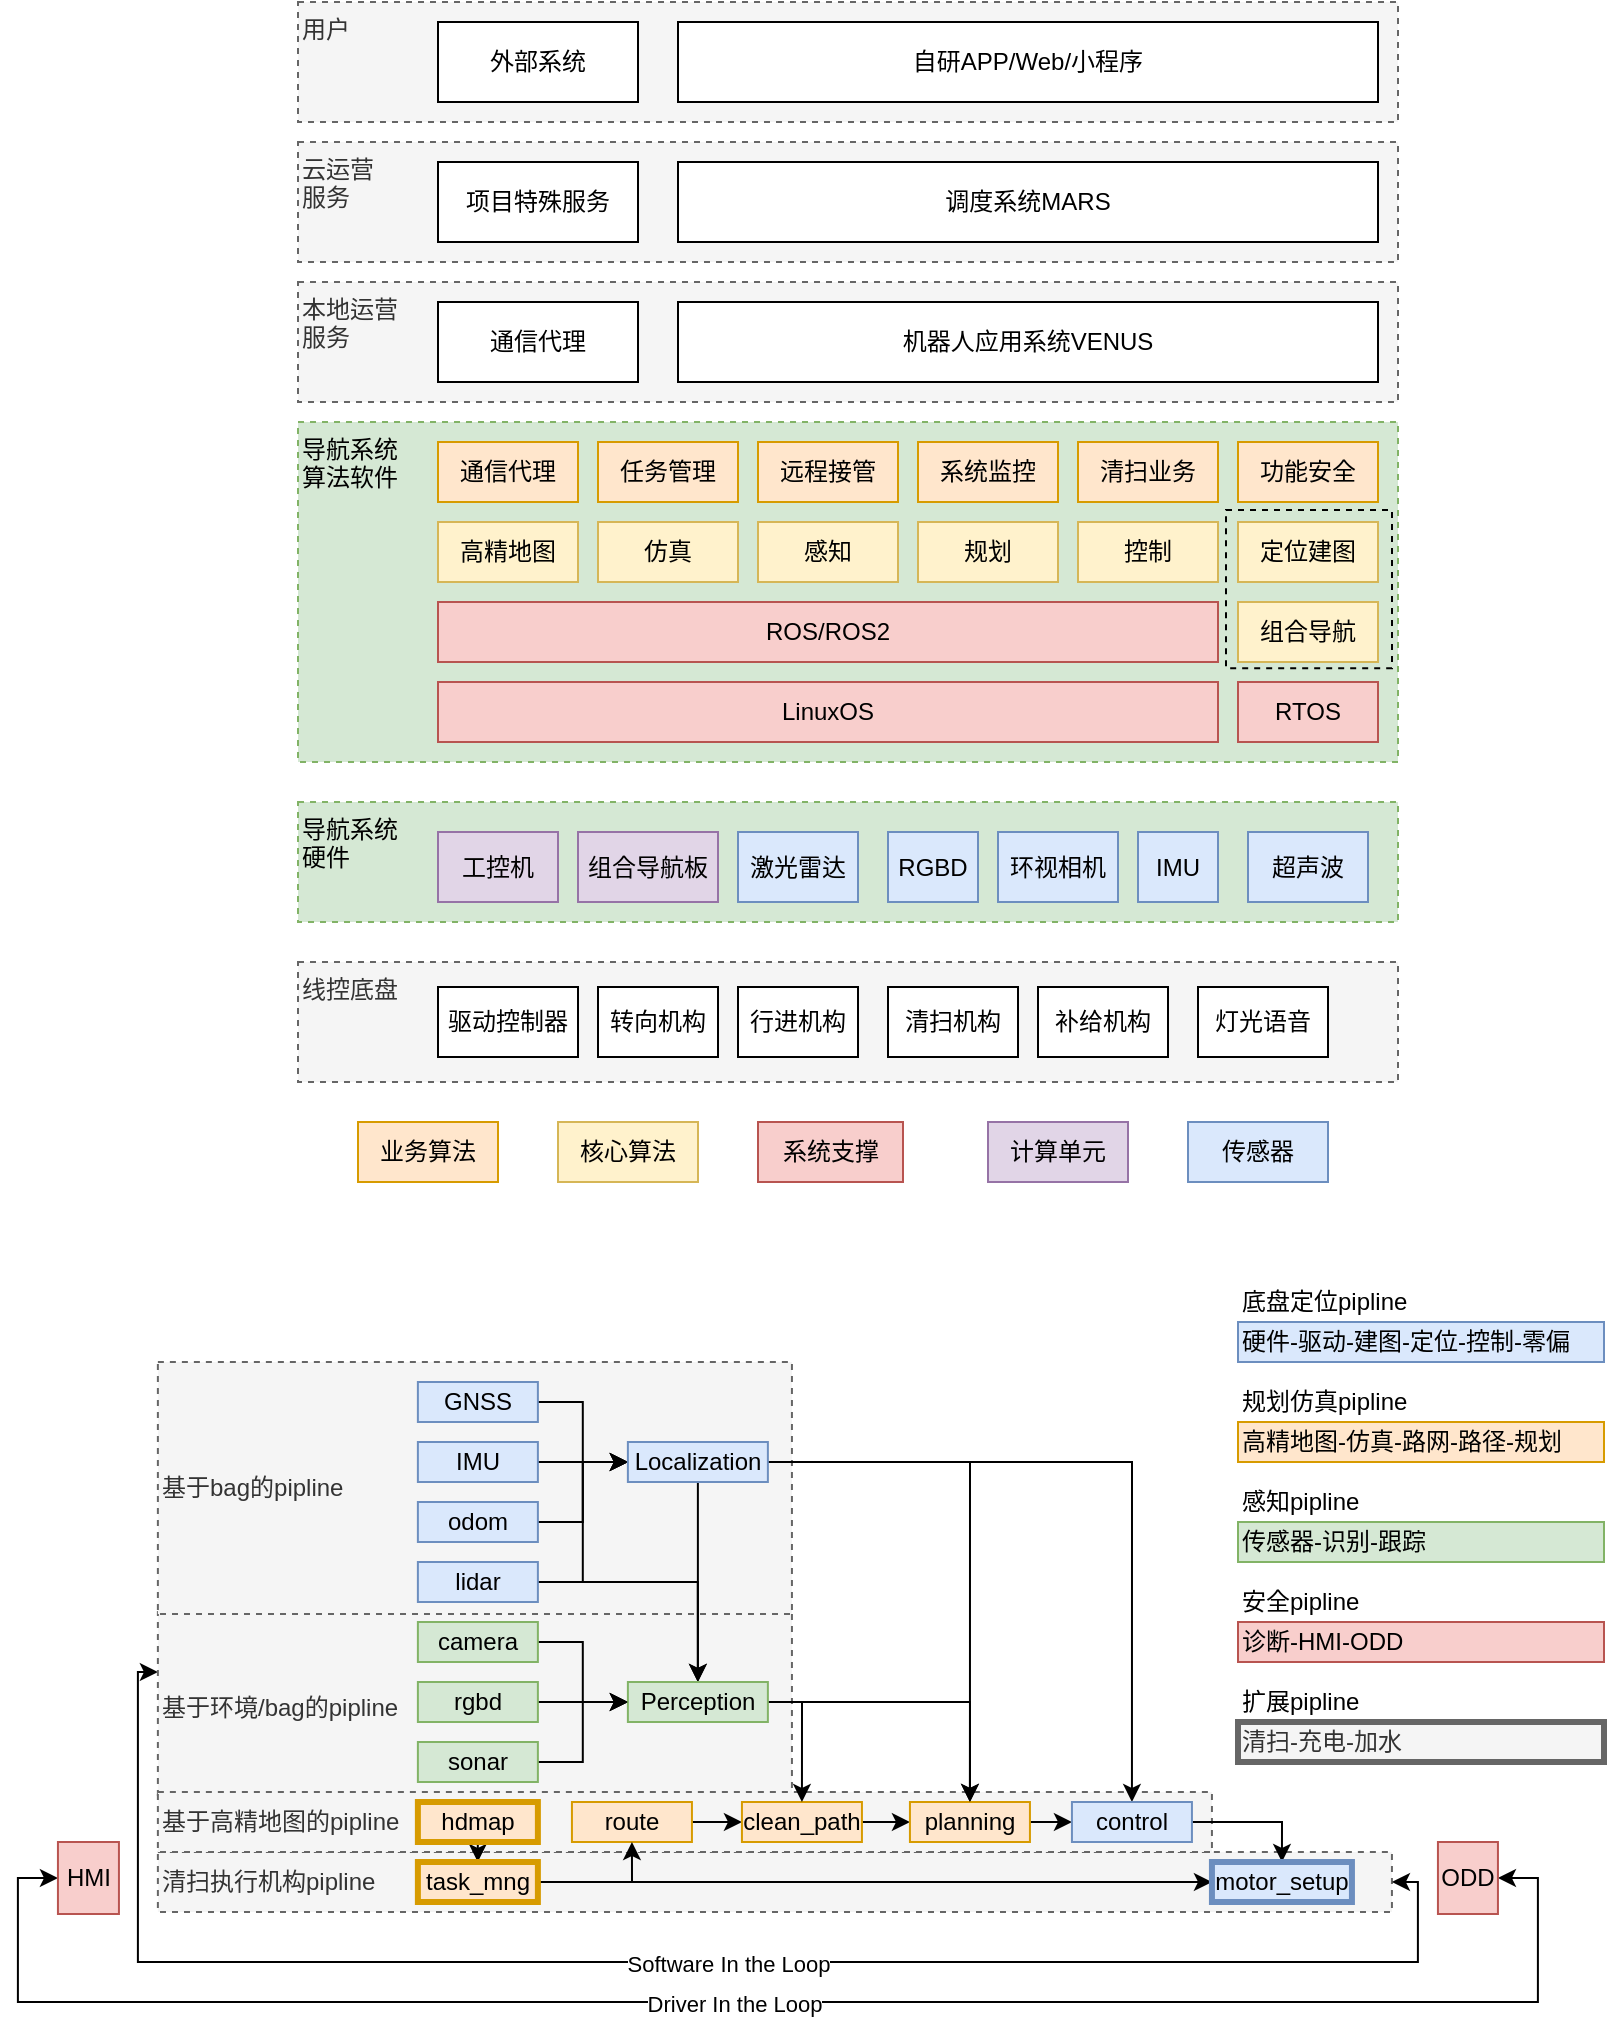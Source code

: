 <mxfile version="20.2.8" type="device" pages="5"><diagram id="mQh9BXH44fuDSQcrn7Au" name="总体架构"><mxGraphModel dx="1422" dy="865" grid="1" gridSize="10" guides="1" tooltips="1" connect="1" arrows="1" fold="1" page="1" pageScale="1" pageWidth="827" pageHeight="1169" math="0" shadow="0"><root><mxCell id="PL5qxU6aP4zdYImCKv0r-0"/><mxCell id="PL5qxU6aP4zdYImCKv0r-1" parent="PL5qxU6aP4zdYImCKv0r-0"/><mxCell id="PQTJXEBkpVGj-mrITRrJ-0" value="用户" style="rounded=0;whiteSpace=wrap;html=1;align=left;verticalAlign=top;dashed=1;fillColor=#f5f5f5;strokeColor=#666666;fontColor=#333333;" parent="PL5qxU6aP4zdYImCKv0r-1" vertex="1"><mxGeometry x="150" y="30" width="550" height="60" as="geometry"/></mxCell><mxCell id="PQTJXEBkpVGj-mrITRrJ-1" value="外部系统" style="rounded=0;whiteSpace=wrap;html=1;align=center;verticalAlign=middle;" parent="PL5qxU6aP4zdYImCKv0r-1" vertex="1"><mxGeometry x="220" y="40" width="100" height="40" as="geometry"/></mxCell><mxCell id="PQTJXEBkpVGj-mrITRrJ-2" value="自研APP/Web/小程序" style="rounded=0;whiteSpace=wrap;html=1;align=center;verticalAlign=middle;" parent="PL5qxU6aP4zdYImCKv0r-1" vertex="1"><mxGeometry x="340" y="40" width="350" height="40" as="geometry"/></mxCell><mxCell id="PQTJXEBkpVGj-mrITRrJ-4" value="导航系统&lt;br&gt;算法软件" style="rounded=0;whiteSpace=wrap;html=1;align=left;verticalAlign=top;dashed=1;fillColor=#d5e8d4;strokeColor=#82b366;" parent="PL5qxU6aP4zdYImCKv0r-1" vertex="1"><mxGeometry x="150" y="240" width="550" height="170" as="geometry"/></mxCell><mxCell id="PQTJXEBkpVGj-mrITRrJ-5" value="本地运营&lt;br&gt;服务" style="rounded=0;whiteSpace=wrap;html=1;align=left;verticalAlign=top;dashed=1;fillColor=#f5f5f5;strokeColor=#666666;fontColor=#333333;" parent="PL5qxU6aP4zdYImCKv0r-1" vertex="1"><mxGeometry x="150" y="170" width="550" height="60" as="geometry"/></mxCell><mxCell id="PQTJXEBkpVGj-mrITRrJ-6" value="导航系统&lt;br&gt;硬件" style="rounded=0;whiteSpace=wrap;html=1;align=left;verticalAlign=top;dashed=1;fillColor=#d5e8d4;strokeColor=#82b366;" parent="PL5qxU6aP4zdYImCKv0r-1" vertex="1"><mxGeometry x="150" y="430" width="550" height="60" as="geometry"/></mxCell><mxCell id="PQTJXEBkpVGj-mrITRrJ-13" value="云运营&lt;br&gt;服务" style="rounded=0;whiteSpace=wrap;html=1;align=left;verticalAlign=top;dashed=1;fillColor=#f5f5f5;strokeColor=#666666;fontColor=#333333;" parent="PL5qxU6aP4zdYImCKv0r-1" vertex="1"><mxGeometry x="150" y="100" width="550" height="60" as="geometry"/></mxCell><mxCell id="PQTJXEBkpVGj-mrITRrJ-14" value="项目特殊服务" style="rounded=0;whiteSpace=wrap;html=1;align=center;verticalAlign=middle;" parent="PL5qxU6aP4zdYImCKv0r-1" vertex="1"><mxGeometry x="220" y="110" width="100" height="40" as="geometry"/></mxCell><mxCell id="PQTJXEBkpVGj-mrITRrJ-15" value="调度系统MARS" style="rounded=0;whiteSpace=wrap;html=1;align=center;verticalAlign=middle;" parent="PL5qxU6aP4zdYImCKv0r-1" vertex="1"><mxGeometry x="340" y="110" width="350" height="40" as="geometry"/></mxCell><mxCell id="PQTJXEBkpVGj-mrITRrJ-16" value="线控底盘" style="rounded=0;whiteSpace=wrap;html=1;align=left;verticalAlign=top;dashed=1;fillColor=#f5f5f5;strokeColor=#666666;fontColor=#333333;" parent="PL5qxU6aP4zdYImCKv0r-1" vertex="1"><mxGeometry x="150" y="510" width="550" height="60" as="geometry"/></mxCell><mxCell id="PQTJXEBkpVGj-mrITRrJ-17" value="通信代理" style="rounded=0;whiteSpace=wrap;html=1;align=center;verticalAlign=middle;" parent="PL5qxU6aP4zdYImCKv0r-1" vertex="1"><mxGeometry x="220" y="180" width="100" height="40" as="geometry"/></mxCell><mxCell id="PQTJXEBkpVGj-mrITRrJ-19" value="机器人应用系统VENUS" style="rounded=0;whiteSpace=wrap;html=1;align=center;verticalAlign=middle;" parent="PL5qxU6aP4zdYImCKv0r-1" vertex="1"><mxGeometry x="340" y="180" width="350" height="40" as="geometry"/></mxCell><mxCell id="PQTJXEBkpVGj-mrITRrJ-21" value="ROS/ROS2" style="rounded=0;whiteSpace=wrap;html=1;align=center;verticalAlign=middle;fillColor=#f8cecc;strokeColor=#b85450;" parent="PL5qxU6aP4zdYImCKv0r-1" vertex="1"><mxGeometry x="220" y="330" width="390" height="30" as="geometry"/></mxCell><mxCell id="PQTJXEBkpVGj-mrITRrJ-22" value="系统监控" style="rounded=0;whiteSpace=wrap;html=1;align=center;verticalAlign=middle;fillColor=#ffe6cc;strokeColor=#d79b00;" parent="PL5qxU6aP4zdYImCKv0r-1" vertex="1"><mxGeometry x="460" y="250" width="70" height="30" as="geometry"/></mxCell><mxCell id="PQTJXEBkpVGj-mrITRrJ-23" value="LinuxOS" style="rounded=0;whiteSpace=wrap;html=1;align=center;verticalAlign=middle;fillColor=#f8cecc;strokeColor=#b85450;" parent="PL5qxU6aP4zdYImCKv0r-1" vertex="1"><mxGeometry x="220" y="370" width="390" height="30" as="geometry"/></mxCell><mxCell id="PQTJXEBkpVGj-mrITRrJ-24" value="清扫业务" style="rounded=0;whiteSpace=wrap;html=1;align=center;verticalAlign=middle;fillColor=#ffe6cc;strokeColor=#d79b00;" parent="PL5qxU6aP4zdYImCKv0r-1" vertex="1"><mxGeometry x="540" y="250" width="70" height="30" as="geometry"/></mxCell><mxCell id="PQTJXEBkpVGj-mrITRrJ-25" value="远程接管" style="rounded=0;whiteSpace=wrap;html=1;align=center;verticalAlign=middle;fillColor=#ffe6cc;strokeColor=#d79b00;" parent="PL5qxU6aP4zdYImCKv0r-1" vertex="1"><mxGeometry x="380" y="250" width="70" height="30" as="geometry"/></mxCell><mxCell id="PQTJXEBkpVGj-mrITRrJ-26" value="任务管理" style="rounded=0;whiteSpace=wrap;html=1;align=center;verticalAlign=middle;fillColor=#ffe6cc;strokeColor=#d79b00;" parent="PL5qxU6aP4zdYImCKv0r-1" vertex="1"><mxGeometry x="300" y="250" width="70" height="30" as="geometry"/></mxCell><mxCell id="PQTJXEBkpVGj-mrITRrJ-27" value="高精地图" style="rounded=0;whiteSpace=wrap;html=1;align=center;verticalAlign=middle;fillColor=#fff2cc;strokeColor=#d6b656;" parent="PL5qxU6aP4zdYImCKv0r-1" vertex="1"><mxGeometry x="220" y="290" width="70" height="30" as="geometry"/></mxCell><mxCell id="PQTJXEBkpVGj-mrITRrJ-28" value="定位建图" style="rounded=0;whiteSpace=wrap;html=1;align=center;verticalAlign=middle;fillColor=#fff2cc;strokeColor=#d6b656;" parent="PL5qxU6aP4zdYImCKv0r-1" vertex="1"><mxGeometry x="620" y="290" width="70" height="30" as="geometry"/></mxCell><mxCell id="PQTJXEBkpVGj-mrITRrJ-29" value="感知" style="rounded=0;whiteSpace=wrap;html=1;align=center;verticalAlign=middle;fillColor=#fff2cc;strokeColor=#d6b656;" parent="PL5qxU6aP4zdYImCKv0r-1" vertex="1"><mxGeometry x="380" y="290" width="70" height="30" as="geometry"/></mxCell><mxCell id="PQTJXEBkpVGj-mrITRrJ-30" value="规划" style="rounded=0;whiteSpace=wrap;html=1;align=center;verticalAlign=middle;fillColor=#fff2cc;strokeColor=#d6b656;" parent="PL5qxU6aP4zdYImCKv0r-1" vertex="1"><mxGeometry x="460" y="290" width="70" height="30" as="geometry"/></mxCell><mxCell id="PQTJXEBkpVGj-mrITRrJ-31" value="仿真" style="rounded=0;whiteSpace=wrap;html=1;align=center;verticalAlign=middle;fillColor=#fff2cc;strokeColor=#d6b656;" parent="PL5qxU6aP4zdYImCKv0r-1" vertex="1"><mxGeometry x="300" y="290" width="70" height="30" as="geometry"/></mxCell><mxCell id="PQTJXEBkpVGj-mrITRrJ-32" value="控制" style="rounded=0;whiteSpace=wrap;html=1;align=center;verticalAlign=middle;fillColor=#fff2cc;strokeColor=#d6b656;" parent="PL5qxU6aP4zdYImCKv0r-1" vertex="1"><mxGeometry x="540" y="290" width="70" height="30" as="geometry"/></mxCell><mxCell id="PQTJXEBkpVGj-mrITRrJ-33" value="工控机" style="rounded=0;whiteSpace=wrap;html=1;align=center;verticalAlign=middle;fillColor=#e1d5e7;strokeColor=#9673a6;" parent="PL5qxU6aP4zdYImCKv0r-1" vertex="1"><mxGeometry x="220" y="445" width="60" height="35" as="geometry"/></mxCell><mxCell id="PQTJXEBkpVGj-mrITRrJ-34" value="IMU" style="rounded=0;whiteSpace=wrap;html=1;align=center;verticalAlign=middle;fillColor=#dae8fc;strokeColor=#6c8ebf;" parent="PL5qxU6aP4zdYImCKv0r-1" vertex="1"><mxGeometry x="570" y="445" width="40" height="35" as="geometry"/></mxCell><mxCell id="PQTJXEBkpVGj-mrITRrJ-35" value="环视相机" style="rounded=0;whiteSpace=wrap;html=1;align=center;verticalAlign=middle;fillColor=#dae8fc;strokeColor=#6c8ebf;" parent="PL5qxU6aP4zdYImCKv0r-1" vertex="1"><mxGeometry x="500" y="445" width="60" height="35" as="geometry"/></mxCell><mxCell id="PQTJXEBkpVGj-mrITRrJ-36" value="激光雷达" style="rounded=0;whiteSpace=wrap;html=1;align=center;verticalAlign=middle;fillColor=#dae8fc;strokeColor=#6c8ebf;" parent="PL5qxU6aP4zdYImCKv0r-1" vertex="1"><mxGeometry x="370" y="445" width="60" height="35" as="geometry"/></mxCell><mxCell id="PQTJXEBkpVGj-mrITRrJ-37" value="RGBD" style="rounded=0;whiteSpace=wrap;html=1;align=center;verticalAlign=middle;fillColor=#dae8fc;strokeColor=#6c8ebf;" parent="PL5qxU6aP4zdYImCKv0r-1" vertex="1"><mxGeometry x="445" y="445" width="45" height="35" as="geometry"/></mxCell><mxCell id="PQTJXEBkpVGj-mrITRrJ-38" value="超声波" style="rounded=0;whiteSpace=wrap;html=1;align=center;verticalAlign=middle;fillColor=#dae8fc;strokeColor=#6c8ebf;" parent="PL5qxU6aP4zdYImCKv0r-1" vertex="1"><mxGeometry x="625" y="445" width="60" height="35" as="geometry"/></mxCell><mxCell id="PQTJXEBkpVGj-mrITRrJ-40" value="驱动控制器" style="rounded=0;whiteSpace=wrap;html=1;align=center;verticalAlign=middle;" parent="PL5qxU6aP4zdYImCKv0r-1" vertex="1"><mxGeometry x="220" y="522.5" width="70" height="35" as="geometry"/></mxCell><mxCell id="PQTJXEBkpVGj-mrITRrJ-41" value="转向机构" style="rounded=0;whiteSpace=wrap;html=1;align=center;verticalAlign=middle;" parent="PL5qxU6aP4zdYImCKv0r-1" vertex="1"><mxGeometry x="300" y="522.5" width="60" height="35" as="geometry"/></mxCell><mxCell id="PQTJXEBkpVGj-mrITRrJ-42" value="行进机构" style="rounded=0;whiteSpace=wrap;html=1;align=center;verticalAlign=middle;" parent="PL5qxU6aP4zdYImCKv0r-1" vertex="1"><mxGeometry x="370" y="522.5" width="60" height="35" as="geometry"/></mxCell><mxCell id="PQTJXEBkpVGj-mrITRrJ-43" value="清扫机构" style="rounded=0;whiteSpace=wrap;html=1;align=center;verticalAlign=middle;" parent="PL5qxU6aP4zdYImCKv0r-1" vertex="1"><mxGeometry x="445" y="522.5" width="65" height="35" as="geometry"/></mxCell><mxCell id="PQTJXEBkpVGj-mrITRrJ-44" value="通信代理" style="rounded=0;whiteSpace=wrap;html=1;align=center;verticalAlign=middle;fillColor=#ffe6cc;strokeColor=#d79b00;" parent="PL5qxU6aP4zdYImCKv0r-1" vertex="1"><mxGeometry x="220" y="250" width="70" height="30" as="geometry"/></mxCell><mxCell id="PQTJXEBkpVGj-mrITRrJ-45" value="功能安全" style="rounded=0;whiteSpace=wrap;html=1;align=center;verticalAlign=middle;fillColor=#ffe6cc;strokeColor=#d79b00;" parent="PL5qxU6aP4zdYImCKv0r-1" vertex="1"><mxGeometry x="620" y="250" width="70" height="30" as="geometry"/></mxCell><mxCell id="PQTJXEBkpVGj-mrITRrJ-46" value="补给机构" style="rounded=0;whiteSpace=wrap;html=1;align=center;verticalAlign=middle;" parent="PL5qxU6aP4zdYImCKv0r-1" vertex="1"><mxGeometry x="520" y="522.5" width="65" height="35" as="geometry"/></mxCell><mxCell id="PQTJXEBkpVGj-mrITRrJ-47" value="灯光语音" style="rounded=0;whiteSpace=wrap;html=1;align=center;verticalAlign=middle;" parent="PL5qxU6aP4zdYImCKv0r-1" vertex="1"><mxGeometry x="600" y="522.5" width="65" height="35" as="geometry"/></mxCell><mxCell id="PQTJXEBkpVGj-mrITRrJ-48" value="组合导航板" style="rounded=0;whiteSpace=wrap;html=1;align=center;verticalAlign=middle;fillColor=#e1d5e7;strokeColor=#9673a6;" parent="PL5qxU6aP4zdYImCKv0r-1" vertex="1"><mxGeometry x="290" y="445" width="70" height="35" as="geometry"/></mxCell><mxCell id="1R20lyVsN-GKahrFRko5-0" value="业务算法" style="rounded=0;whiteSpace=wrap;html=1;align=center;verticalAlign=middle;fillColor=#ffe6cc;strokeColor=#d79b00;" parent="PL5qxU6aP4zdYImCKv0r-1" vertex="1"><mxGeometry x="180" y="590" width="70" height="30" as="geometry"/></mxCell><mxCell id="1R20lyVsN-GKahrFRko5-2" value="核心算法" style="rounded=0;whiteSpace=wrap;html=1;align=center;verticalAlign=middle;fillColor=#fff2cc;strokeColor=#d6b656;" parent="PL5qxU6aP4zdYImCKv0r-1" vertex="1"><mxGeometry x="280" y="590" width="70" height="30" as="geometry"/></mxCell><mxCell id="1R20lyVsN-GKahrFRko5-4" value="系统支撑" style="rounded=0;whiteSpace=wrap;html=1;align=center;verticalAlign=middle;fillColor=#f8cecc;strokeColor=#b85450;" parent="PL5qxU6aP4zdYImCKv0r-1" vertex="1"><mxGeometry x="380" y="590" width="72.5" height="30" as="geometry"/></mxCell><mxCell id="1R20lyVsN-GKahrFRko5-6" value="计算单元" style="rounded=0;whiteSpace=wrap;html=1;align=center;verticalAlign=middle;fillColor=#e1d5e7;strokeColor=#9673a6;" parent="PL5qxU6aP4zdYImCKv0r-1" vertex="1"><mxGeometry x="495" y="590" width="70" height="30" as="geometry"/></mxCell><mxCell id="_SXmxje8Y12uCbchpTfv-1" value="RTOS" style="rounded=0;whiteSpace=wrap;html=1;align=center;verticalAlign=middle;fillColor=#f8cecc;strokeColor=#b85450;" parent="PL5qxU6aP4zdYImCKv0r-1" vertex="1"><mxGeometry x="620" y="370" width="70" height="30" as="geometry"/></mxCell><mxCell id="_SXmxje8Y12uCbchpTfv-2" value="组合导航" style="rounded=0;whiteSpace=wrap;html=1;align=center;verticalAlign=middle;fillColor=#fff2cc;strokeColor=#d6b656;" parent="PL5qxU6aP4zdYImCKv0r-1" vertex="1"><mxGeometry x="620" y="330" width="70" height="30" as="geometry"/></mxCell><mxCell id="_SXmxje8Y12uCbchpTfv-3" value="传感器" style="rounded=0;whiteSpace=wrap;html=1;align=center;verticalAlign=middle;fillColor=#dae8fc;strokeColor=#6c8ebf;" parent="PL5qxU6aP4zdYImCKv0r-1" vertex="1"><mxGeometry x="595" y="590" width="70" height="30" as="geometry"/></mxCell><mxCell id="_SXmxje8Y12uCbchpTfv-4" value="" style="rounded=0;whiteSpace=wrap;html=1;align=center;verticalAlign=middle;dashed=1;fillColor=none;" parent="PL5qxU6aP4zdYImCKv0r-1" vertex="1"><mxGeometry x="614" y="284" width="83" height="79.09" as="geometry"/></mxCell><mxCell id="gft_o32aOnaqhkB1juR2-0" value="清扫执行机构pipline" style="rounded=0;whiteSpace=wrap;html=1;fillColor=#f5f5f5;strokeColor=#666666;fontColor=#333333;dashed=1;align=left;verticalAlign=middle;horizontal=1;" parent="PL5qxU6aP4zdYImCKv0r-1" vertex="1"><mxGeometry x="79.94" y="955" width="617.03" height="30" as="geometry"/></mxCell><mxCell id="gft_o32aOnaqhkB1juR2-1" style="edgeStyle=orthogonalEdgeStyle;rounded=0;orthogonalLoop=1;jettySize=auto;html=1;entryX=1;entryY=0.5;entryDx=0;entryDy=0;startArrow=classic;startFill=1;" parent="PL5qxU6aP4zdYImCKv0r-1" source="gft_o32aOnaqhkB1juR2-3" target="gft_o32aOnaqhkB1juR2-0" edge="1"><mxGeometry relative="1" as="geometry"><Array as="points"><mxPoint x="69.97" y="865"/><mxPoint x="69.97" y="1010"/><mxPoint x="709.97" y="1010"/><mxPoint x="709.97" y="970"/></Array></mxGeometry></mxCell><mxCell id="gft_o32aOnaqhkB1juR2-2" value="Software In the Loop" style="edgeLabel;html=1;align=center;verticalAlign=middle;resizable=0;points=[];" parent="gft_o32aOnaqhkB1juR2-1" vertex="1" connectable="0"><mxGeometry x="0.092" y="-1" relative="1" as="geometry"><mxPoint x="-13" as="offset"/></mxGeometry></mxCell><mxCell id="gft_o32aOnaqhkB1juR2-3" value="基于环境/bag的pipline" style="rounded=0;whiteSpace=wrap;html=1;fillColor=#f5f5f5;strokeColor=#666666;fontColor=#333333;dashed=1;align=left;verticalAlign=middle;horizontal=1;" parent="PL5qxU6aP4zdYImCKv0r-1" vertex="1"><mxGeometry x="79.94" y="835" width="317.03" height="95" as="geometry"/></mxCell><mxCell id="gft_o32aOnaqhkB1juR2-4" value="基于bag的pipline" style="rounded=0;whiteSpace=wrap;html=1;fillColor=#f5f5f5;strokeColor=#666666;fontColor=#333333;dashed=1;align=left;verticalAlign=middle;horizontal=1;" parent="PL5qxU6aP4zdYImCKv0r-1" vertex="1"><mxGeometry x="79.94" y="710" width="317.03" height="126" as="geometry"/></mxCell><mxCell id="gft_o32aOnaqhkB1juR2-5" value="基于高精地图的pipline" style="rounded=0;whiteSpace=wrap;html=1;fillColor=#f5f5f5;strokeColor=#666666;fontColor=#333333;dashed=1;align=left;verticalAlign=middle;horizontal=1;" parent="PL5qxU6aP4zdYImCKv0r-1" vertex="1"><mxGeometry x="79.94" y="925" width="527.03" height="30" as="geometry"/></mxCell><mxCell id="gft_o32aOnaqhkB1juR2-6" style="edgeStyle=orthogonalEdgeStyle;rounded=0;orthogonalLoop=1;jettySize=auto;html=1;entryX=0;entryY=0.5;entryDx=0;entryDy=0;" parent="PL5qxU6aP4zdYImCKv0r-1" source="gft_o32aOnaqhkB1juR2-7" target="gft_o32aOnaqhkB1juR2-20" edge="1"><mxGeometry relative="1" as="geometry"/></mxCell><mxCell id="gft_o32aOnaqhkB1juR2-7" value="GNSS" style="rounded=0;whiteSpace=wrap;html=1;fillColor=#dae8fc;strokeColor=#6c8ebf;" parent="PL5qxU6aP4zdYImCKv0r-1" vertex="1"><mxGeometry x="209.94" y="720" width="60" height="20" as="geometry"/></mxCell><mxCell id="gft_o32aOnaqhkB1juR2-8" style="edgeStyle=orthogonalEdgeStyle;rounded=0;orthogonalLoop=1;jettySize=auto;html=1;entryX=0;entryY=0.5;entryDx=0;entryDy=0;" parent="PL5qxU6aP4zdYImCKv0r-1" source="gft_o32aOnaqhkB1juR2-9" target="gft_o32aOnaqhkB1juR2-20" edge="1"><mxGeometry relative="1" as="geometry"><mxPoint x="309.94" y="760" as="targetPoint"/></mxGeometry></mxCell><mxCell id="gft_o32aOnaqhkB1juR2-9" value="IMU" style="rounded=0;whiteSpace=wrap;html=1;fillColor=#dae8fc;strokeColor=#6c8ebf;" parent="PL5qxU6aP4zdYImCKv0r-1" vertex="1"><mxGeometry x="209.94" y="750" width="60" height="20" as="geometry"/></mxCell><mxCell id="gft_o32aOnaqhkB1juR2-10" style="edgeStyle=orthogonalEdgeStyle;rounded=0;orthogonalLoop=1;jettySize=auto;html=1;entryX=0;entryY=0.5;entryDx=0;entryDy=0;" parent="PL5qxU6aP4zdYImCKv0r-1" source="gft_o32aOnaqhkB1juR2-11" target="gft_o32aOnaqhkB1juR2-20" edge="1"><mxGeometry relative="1" as="geometry"/></mxCell><mxCell id="gft_o32aOnaqhkB1juR2-11" value="odom" style="rounded=0;whiteSpace=wrap;html=1;fillColor=#dae8fc;strokeColor=#6c8ebf;" parent="PL5qxU6aP4zdYImCKv0r-1" vertex="1"><mxGeometry x="209.94" y="780" width="60" height="20" as="geometry"/></mxCell><mxCell id="gft_o32aOnaqhkB1juR2-12" style="edgeStyle=orthogonalEdgeStyle;rounded=0;orthogonalLoop=1;jettySize=auto;html=1;entryX=0;entryY=0.5;entryDx=0;entryDy=0;" parent="PL5qxU6aP4zdYImCKv0r-1" source="gft_o32aOnaqhkB1juR2-14" target="gft_o32aOnaqhkB1juR2-20" edge="1"><mxGeometry relative="1" as="geometry"/></mxCell><mxCell id="gft_o32aOnaqhkB1juR2-13" style="edgeStyle=orthogonalEdgeStyle;rounded=0;orthogonalLoop=1;jettySize=auto;html=1;entryX=0.5;entryY=0;entryDx=0;entryDy=0;" parent="PL5qxU6aP4zdYImCKv0r-1" source="gft_o32aOnaqhkB1juR2-14" target="gft_o32aOnaqhkB1juR2-35" edge="1"><mxGeometry relative="1" as="geometry"/></mxCell><mxCell id="gft_o32aOnaqhkB1juR2-14" value="lidar" style="rounded=0;whiteSpace=wrap;html=1;fillColor=#dae8fc;strokeColor=#6c8ebf;" parent="PL5qxU6aP4zdYImCKv0r-1" vertex="1"><mxGeometry x="209.94" y="810" width="60" height="20" as="geometry"/></mxCell><mxCell id="gft_o32aOnaqhkB1juR2-15" style="edgeStyle=orthogonalEdgeStyle;rounded=0;orthogonalLoop=1;jettySize=auto;html=1;" parent="PL5qxU6aP4zdYImCKv0r-1" source="gft_o32aOnaqhkB1juR2-16" target="gft_o32aOnaqhkB1juR2-40" edge="1"><mxGeometry relative="1" as="geometry"/></mxCell><mxCell id="gft_o32aOnaqhkB1juR2-16" value="hdmap" style="rounded=0;whiteSpace=wrap;html=1;fillColor=#ffe6cc;strokeColor=#d79b00;strokeWidth=3;" parent="PL5qxU6aP4zdYImCKv0r-1" vertex="1"><mxGeometry x="209.94" y="930" width="60" height="20" as="geometry"/></mxCell><mxCell id="gft_o32aOnaqhkB1juR2-17" style="edgeStyle=orthogonalEdgeStyle;rounded=0;orthogonalLoop=1;jettySize=auto;html=1;entryX=0.5;entryY=0;entryDx=0;entryDy=0;" parent="PL5qxU6aP4zdYImCKv0r-1" source="gft_o32aOnaqhkB1juR2-20" target="gft_o32aOnaqhkB1juR2-26" edge="1"><mxGeometry relative="1" as="geometry"/></mxCell><mxCell id="gft_o32aOnaqhkB1juR2-18" style="edgeStyle=orthogonalEdgeStyle;rounded=0;orthogonalLoop=1;jettySize=auto;html=1;entryX=0.5;entryY=0;entryDx=0;entryDy=0;" parent="PL5qxU6aP4zdYImCKv0r-1" source="gft_o32aOnaqhkB1juR2-20" target="gft_o32aOnaqhkB1juR2-28" edge="1"><mxGeometry relative="1" as="geometry"/></mxCell><mxCell id="gft_o32aOnaqhkB1juR2-19" style="edgeStyle=orthogonalEdgeStyle;rounded=0;orthogonalLoop=1;jettySize=auto;html=1;entryX=0.5;entryY=0;entryDx=0;entryDy=0;" parent="PL5qxU6aP4zdYImCKv0r-1" source="gft_o32aOnaqhkB1juR2-20" target="gft_o32aOnaqhkB1juR2-35" edge="1"><mxGeometry relative="1" as="geometry"/></mxCell><mxCell id="gft_o32aOnaqhkB1juR2-20" value="Localization" style="rounded=0;whiteSpace=wrap;html=1;fillColor=#dae8fc;strokeColor=#6c8ebf;" parent="PL5qxU6aP4zdYImCKv0r-1" vertex="1"><mxGeometry x="314.94" y="750" width="70" height="20" as="geometry"/></mxCell><mxCell id="gft_o32aOnaqhkB1juR2-21" style="edgeStyle=orthogonalEdgeStyle;rounded=0;orthogonalLoop=1;jettySize=auto;html=1;entryX=0;entryY=0.5;entryDx=0;entryDy=0;" parent="PL5qxU6aP4zdYImCKv0r-1" source="gft_o32aOnaqhkB1juR2-22" target="gft_o32aOnaqhkB1juR2-24" edge="1"><mxGeometry relative="1" as="geometry"/></mxCell><mxCell id="gft_o32aOnaqhkB1juR2-22" value="route" style="rounded=0;whiteSpace=wrap;html=1;fillColor=#ffe6cc;strokeColor=#d79b00;" parent="PL5qxU6aP4zdYImCKv0r-1" vertex="1"><mxGeometry x="286.97" y="930" width="60" height="20" as="geometry"/></mxCell><mxCell id="gft_o32aOnaqhkB1juR2-23" style="edgeStyle=orthogonalEdgeStyle;rounded=0;orthogonalLoop=1;jettySize=auto;html=1;entryX=0;entryY=0.5;entryDx=0;entryDy=0;" parent="PL5qxU6aP4zdYImCKv0r-1" source="gft_o32aOnaqhkB1juR2-24" target="gft_o32aOnaqhkB1juR2-26" edge="1"><mxGeometry relative="1" as="geometry"/></mxCell><mxCell id="gft_o32aOnaqhkB1juR2-24" value="clean_path" style="rounded=0;whiteSpace=wrap;html=1;fillColor=#ffe6cc;strokeColor=#d79b00;" parent="PL5qxU6aP4zdYImCKv0r-1" vertex="1"><mxGeometry x="371.97" y="930" width="60" height="20" as="geometry"/></mxCell><mxCell id="gft_o32aOnaqhkB1juR2-25" style="edgeStyle=orthogonalEdgeStyle;rounded=0;orthogonalLoop=1;jettySize=auto;html=1;entryX=0;entryY=0.5;entryDx=0;entryDy=0;" parent="PL5qxU6aP4zdYImCKv0r-1" source="gft_o32aOnaqhkB1juR2-26" target="gft_o32aOnaqhkB1juR2-28" edge="1"><mxGeometry relative="1" as="geometry"/></mxCell><mxCell id="gft_o32aOnaqhkB1juR2-26" value="planning" style="rounded=0;whiteSpace=wrap;html=1;fillColor=#ffe6cc;strokeColor=#d79b00;" parent="PL5qxU6aP4zdYImCKv0r-1" vertex="1"><mxGeometry x="455.97" y="930" width="60" height="20" as="geometry"/></mxCell><mxCell id="gft_o32aOnaqhkB1juR2-27" style="edgeStyle=orthogonalEdgeStyle;rounded=0;orthogonalLoop=1;jettySize=auto;html=1;entryX=0.5;entryY=0;entryDx=0;entryDy=0;" parent="PL5qxU6aP4zdYImCKv0r-1" source="gft_o32aOnaqhkB1juR2-28" target="gft_o32aOnaqhkB1juR2-41" edge="1"><mxGeometry relative="1" as="geometry"/></mxCell><mxCell id="gft_o32aOnaqhkB1juR2-28" value="control" style="rounded=0;whiteSpace=wrap;html=1;fillColor=#dae8fc;strokeColor=#6c8ebf;" parent="PL5qxU6aP4zdYImCKv0r-1" vertex="1"><mxGeometry x="536.97" y="930" width="60" height="20" as="geometry"/></mxCell><mxCell id="gft_o32aOnaqhkB1juR2-29" style="edgeStyle=orthogonalEdgeStyle;rounded=0;orthogonalLoop=1;jettySize=auto;html=1;entryX=0;entryY=0.5;entryDx=0;entryDy=0;" parent="PL5qxU6aP4zdYImCKv0r-1" source="gft_o32aOnaqhkB1juR2-30" target="gft_o32aOnaqhkB1juR2-35" edge="1"><mxGeometry relative="1" as="geometry"><mxPoint x="319.94" y="850" as="targetPoint"/></mxGeometry></mxCell><mxCell id="gft_o32aOnaqhkB1juR2-30" value="camera" style="rounded=0;whiteSpace=wrap;html=1;fillColor=#d5e8d4;strokeColor=#82b366;" parent="PL5qxU6aP4zdYImCKv0r-1" vertex="1"><mxGeometry x="209.94" y="840" width="60" height="20" as="geometry"/></mxCell><mxCell id="gft_o32aOnaqhkB1juR2-31" style="edgeStyle=orthogonalEdgeStyle;rounded=0;orthogonalLoop=1;jettySize=auto;html=1;entryX=0;entryY=0.5;entryDx=0;entryDy=0;" parent="PL5qxU6aP4zdYImCKv0r-1" source="gft_o32aOnaqhkB1juR2-32" target="gft_o32aOnaqhkB1juR2-35" edge="1"><mxGeometry relative="1" as="geometry"/></mxCell><mxCell id="gft_o32aOnaqhkB1juR2-32" value="rgbd" style="rounded=0;whiteSpace=wrap;html=1;fillColor=#d5e8d4;strokeColor=#82b366;" parent="PL5qxU6aP4zdYImCKv0r-1" vertex="1"><mxGeometry x="209.94" y="870" width="60" height="20" as="geometry"/></mxCell><mxCell id="gft_o32aOnaqhkB1juR2-33" style="edgeStyle=orthogonalEdgeStyle;rounded=0;orthogonalLoop=1;jettySize=auto;html=1;entryX=0.5;entryY=0;entryDx=0;entryDy=0;" parent="PL5qxU6aP4zdYImCKv0r-1" source="gft_o32aOnaqhkB1juR2-35" target="gft_o32aOnaqhkB1juR2-26" edge="1"><mxGeometry relative="1" as="geometry"/></mxCell><mxCell id="gft_o32aOnaqhkB1juR2-34" style="edgeStyle=orthogonalEdgeStyle;rounded=0;orthogonalLoop=1;jettySize=auto;html=1;entryX=0.5;entryY=0;entryDx=0;entryDy=0;" parent="PL5qxU6aP4zdYImCKv0r-1" source="gft_o32aOnaqhkB1juR2-35" target="gft_o32aOnaqhkB1juR2-24" edge="1"><mxGeometry relative="1" as="geometry"><Array as="points"><mxPoint x="401.97" y="880"/></Array></mxGeometry></mxCell><mxCell id="gft_o32aOnaqhkB1juR2-35" value="Perception" style="rounded=0;whiteSpace=wrap;html=1;fillColor=#d5e8d4;strokeColor=#82b366;" parent="PL5qxU6aP4zdYImCKv0r-1" vertex="1"><mxGeometry x="314.94" y="870" width="70" height="20" as="geometry"/></mxCell><mxCell id="gft_o32aOnaqhkB1juR2-36" style="edgeStyle=orthogonalEdgeStyle;rounded=0;orthogonalLoop=1;jettySize=auto;html=1;entryX=0;entryY=0.5;entryDx=0;entryDy=0;" parent="PL5qxU6aP4zdYImCKv0r-1" source="gft_o32aOnaqhkB1juR2-37" target="gft_o32aOnaqhkB1juR2-35" edge="1"><mxGeometry relative="1" as="geometry"/></mxCell><mxCell id="gft_o32aOnaqhkB1juR2-37" value="sonar" style="rounded=0;whiteSpace=wrap;html=1;fillColor=#d5e8d4;strokeColor=#82b366;" parent="PL5qxU6aP4zdYImCKv0r-1" vertex="1"><mxGeometry x="209.94" y="900" width="60" height="20" as="geometry"/></mxCell><mxCell id="gft_o32aOnaqhkB1juR2-38" style="edgeStyle=orthogonalEdgeStyle;rounded=0;orthogonalLoop=1;jettySize=auto;html=1;entryX=0;entryY=0.5;entryDx=0;entryDy=0;" parent="PL5qxU6aP4zdYImCKv0r-1" source="gft_o32aOnaqhkB1juR2-40" target="gft_o32aOnaqhkB1juR2-41" edge="1"><mxGeometry relative="1" as="geometry"/></mxCell><mxCell id="gft_o32aOnaqhkB1juR2-39" style="edgeStyle=orthogonalEdgeStyle;rounded=0;orthogonalLoop=1;jettySize=auto;html=1;entryX=0.5;entryY=1;entryDx=0;entryDy=0;" parent="PL5qxU6aP4zdYImCKv0r-1" source="gft_o32aOnaqhkB1juR2-40" target="gft_o32aOnaqhkB1juR2-22" edge="1"><mxGeometry relative="1" as="geometry"/></mxCell><mxCell id="gft_o32aOnaqhkB1juR2-40" value="task_mng" style="rounded=0;whiteSpace=wrap;html=1;fillColor=#ffe6cc;strokeColor=#d79b00;glass=0;sketch=0;shadow=0;strokeWidth=3;perimeterSpacing=0;" parent="PL5qxU6aP4zdYImCKv0r-1" vertex="1"><mxGeometry x="209.94" y="960" width="60" height="20" as="geometry"/></mxCell><mxCell id="gft_o32aOnaqhkB1juR2-41" value="motor_setup" style="rounded=0;whiteSpace=wrap;html=1;fillColor=#dae8fc;strokeColor=#6c8ebf;shadow=0;strokeWidth=3;" parent="PL5qxU6aP4zdYImCKv0r-1" vertex="1"><mxGeometry x="606.97" y="960" width="70" height="20" as="geometry"/></mxCell><mxCell id="gft_o32aOnaqhkB1juR2-42" style="edgeStyle=orthogonalEdgeStyle;rounded=0;orthogonalLoop=1;jettySize=auto;html=1;entryX=1;entryY=0.5;entryDx=0;entryDy=0;startArrow=classic;startFill=1;" parent="PL5qxU6aP4zdYImCKv0r-1" source="gft_o32aOnaqhkB1juR2-44" target="gft_o32aOnaqhkB1juR2-45" edge="1"><mxGeometry relative="1" as="geometry"><Array as="points"><mxPoint x="9.97" y="968"/><mxPoint x="9.97" y="1030"/><mxPoint x="769.97" y="1030"/><mxPoint x="769.97" y="968"/></Array></mxGeometry></mxCell><mxCell id="gft_o32aOnaqhkB1juR2-43" value="Driver In the Loop" style="edgeLabel;html=1;align=center;verticalAlign=middle;resizable=0;points=[];" parent="gft_o32aOnaqhkB1juR2-42" vertex="1" connectable="0"><mxGeometry x="-0.048" y="-1" relative="1" as="geometry"><mxPoint as="offset"/></mxGeometry></mxCell><mxCell id="gft_o32aOnaqhkB1juR2-44" value="HMI" style="rounded=0;whiteSpace=wrap;html=1;fillColor=#f8cecc;strokeColor=#b85450;align=center;verticalAlign=middle;horizontal=1;sketch=0;shadow=0;" parent="PL5qxU6aP4zdYImCKv0r-1" vertex="1"><mxGeometry x="29.97" y="950" width="30.5" height="36" as="geometry"/></mxCell><mxCell id="gft_o32aOnaqhkB1juR2-45" value="ODD" style="rounded=0;whiteSpace=wrap;html=1;fillColor=#f8cecc;strokeColor=#b85450;align=center;verticalAlign=middle;horizontal=1;shadow=0;" parent="PL5qxU6aP4zdYImCKv0r-1" vertex="1"><mxGeometry x="719.97" y="950" width="30" height="36" as="geometry"/></mxCell><mxCell id="gft_o32aOnaqhkB1juR2-46" value="&lt;span&gt;硬件-驱动-建图-定位-控制-零偏&lt;/span&gt;" style="rounded=0;whiteSpace=wrap;html=1;fillColor=#dae8fc;strokeColor=#6c8ebf;align=left;" parent="PL5qxU6aP4zdYImCKv0r-1" vertex="1"><mxGeometry x="620" y="690" width="183" height="20" as="geometry"/></mxCell><mxCell id="gft_o32aOnaqhkB1juR2-47" value="&lt;span&gt;高精地图-仿真-路网-路径-规划&lt;/span&gt;" style="rounded=0;whiteSpace=wrap;html=1;fillColor=#ffe6cc;strokeColor=#d79b00;align=left;" parent="PL5qxU6aP4zdYImCKv0r-1" vertex="1"><mxGeometry x="620" y="740" width="183" height="20" as="geometry"/></mxCell><mxCell id="gft_o32aOnaqhkB1juR2-48" value="&lt;span&gt;传感器-识别-跟踪&lt;/span&gt;" style="rounded=0;whiteSpace=wrap;html=1;fillColor=#d5e8d4;strokeColor=#82b366;align=left;" parent="PL5qxU6aP4zdYImCKv0r-1" vertex="1"><mxGeometry x="620" y="790" width="183" height="20" as="geometry"/></mxCell><mxCell id="gft_o32aOnaqhkB1juR2-49" value="清扫-充电-加水" style="rounded=0;whiteSpace=wrap;html=1;strokeWidth=3;align=left;fillColor=#f5f5f5;strokeColor=#666666;fontColor=#333333;" parent="PL5qxU6aP4zdYImCKv0r-1" vertex="1"><mxGeometry x="620" y="890" width="183" height="20" as="geometry"/></mxCell><mxCell id="gft_o32aOnaqhkB1juR2-50" value="&lt;span&gt;诊断-HMI-ODD&lt;/span&gt;" style="rounded=0;whiteSpace=wrap;html=1;fillColor=#f8cecc;strokeColor=#b85450;align=left;" parent="PL5qxU6aP4zdYImCKv0r-1" vertex="1"><mxGeometry x="620" y="840" width="183" height="20" as="geometry"/></mxCell><mxCell id="tRBsbhvouf_pm2EM2LNV-0" value="底盘定位pipline" style="text;html=1;align=left;verticalAlign=middle;resizable=0;points=[];autosize=1;strokeColor=none;" parent="PL5qxU6aP4zdYImCKv0r-1" vertex="1"><mxGeometry x="620" y="670" width="100" height="20" as="geometry"/></mxCell><mxCell id="tRBsbhvouf_pm2EM2LNV-1" value="规划仿真pipline" style="text;html=1;align=left;verticalAlign=middle;resizable=0;points=[];autosize=1;strokeColor=none;" parent="PL5qxU6aP4zdYImCKv0r-1" vertex="1"><mxGeometry x="620" y="720" width="100" height="20" as="geometry"/></mxCell><mxCell id="tRBsbhvouf_pm2EM2LNV-2" value="感知pipline" style="text;html=1;align=left;verticalAlign=middle;resizable=0;points=[];autosize=1;strokeColor=none;" parent="PL5qxU6aP4zdYImCKv0r-1" vertex="1"><mxGeometry x="620" y="770" width="70" height="20" as="geometry"/></mxCell><mxCell id="tRBsbhvouf_pm2EM2LNV-3" value="安全pipline" style="text;html=1;align=left;verticalAlign=middle;resizable=0;points=[];autosize=1;strokeColor=none;" parent="PL5qxU6aP4zdYImCKv0r-1" vertex="1"><mxGeometry x="620" y="820" width="70" height="20" as="geometry"/></mxCell><mxCell id="tRBsbhvouf_pm2EM2LNV-4" value="扩展pipline" style="text;html=1;align=left;verticalAlign=middle;resizable=0;points=[];autosize=1;strokeColor=none;" parent="PL5qxU6aP4zdYImCKv0r-1" vertex="1"><mxGeometry x="620" y="870" width="70" height="20" as="geometry"/></mxCell></root></mxGraphModel></diagram><diagram id="eFqYb6n2xDolEHzCt8pm" name="rcl架构"><mxGraphModel dx="1422" dy="865" grid="1" gridSize="10" guides="1" tooltips="1" connect="1" arrows="1" fold="1" page="1" pageScale="1" pageWidth="827" pageHeight="1169" math="0" shadow="0"><root><mxCell id="0"/><mxCell id="1" parent="0"/><mxCell id="UmNysmbjW-q6q_vMj76o-3" style="edgeStyle=orthogonalEdgeStyle;rounded=0;orthogonalLoop=1;jettySize=auto;html=1;entryX=0.5;entryY=1;entryDx=0;entryDy=0;" parent="1" source="UmNysmbjW-q6q_vMj76o-1" target="UmNysmbjW-q6q_vMj76o-2" edge="1"><mxGeometry relative="1" as="geometry"><Array as="points"><mxPoint x="225.25" y="260"/><mxPoint x="225.25" y="260"/></Array></mxGeometry></mxCell><mxCell id="UmNysmbjW-q6q_vMj76o-5" value="rcl-api" style="edgeLabel;html=1;align=left;verticalAlign=middle;resizable=0;points=[];" parent="UmNysmbjW-q6q_vMj76o-3" vertex="1" connectable="0"><mxGeometry x="-0.25" relative="1" as="geometry"><mxPoint x="1" y="-5" as="offset"/></mxGeometry></mxCell><mxCell id="UmNysmbjW-q6q_vMj76o-12" value="rcl-api-pybind" style="edgeLabel;html=1;align=left;verticalAlign=middle;resizable=0;points=[];" parent="UmNysmbjW-q6q_vMj76o-3" vertex="1" connectable="0"><mxGeometry x="-0.25" relative="1" as="geometry"><mxPoint x="141" y="-40" as="offset"/></mxGeometry></mxCell><mxCell id="UmNysmbjW-q6q_vMj76o-14" value="rclpy-cpp-api-pybind" style="edgeLabel;html=1;align=left;verticalAlign=middle;resizable=0;points=[];" parent="UmNysmbjW-q6q_vMj76o-3" vertex="1" connectable="0"><mxGeometry x="-0.25" relative="1" as="geometry"><mxPoint x="1" y="-75" as="offset"/></mxGeometry></mxCell><mxCell id="UmNysmbjW-q6q_vMj76o-15" value="cpp" style="edgeLabel;html=1;align=center;verticalAlign=top;resizable=0;points=[];" parent="UmNysmbjW-q6q_vMj76o-3" vertex="1" connectable="0"><mxGeometry x="-0.25" relative="1" as="geometry"><mxPoint x="-119" y="-55" as="offset"/></mxGeometry></mxCell><mxCell id="UmNysmbjW-q6q_vMj76o-16" value="py" style="edgeLabel;html=1;align=center;verticalAlign=top;resizable=0;points=[];" parent="UmNysmbjW-q6q_vMj76o-3" vertex="1" connectable="0"><mxGeometry x="-0.25" relative="1" as="geometry"><mxPoint x="-119" y="-125" as="offset"/></mxGeometry></mxCell><mxCell id="UmNysmbjW-q6q_vMj76o-17" value="c" style="edgeLabel;html=1;align=center;verticalAlign=top;resizable=0;points=[];" parent="UmNysmbjW-q6q_vMj76o-3" vertex="1" connectable="0"><mxGeometry x="-0.25" relative="1" as="geometry"><mxPoint x="-119" y="15" as="offset"/></mxGeometry></mxCell><mxCell id="UmNysmbjW-q6q_vMj76o-11" style="edgeStyle=orthogonalEdgeStyle;rounded=0;orthogonalLoop=1;jettySize=auto;html=1;entryX=0.779;entryY=0.992;entryDx=0;entryDy=0;entryPerimeter=0;" parent="1" source="UmNysmbjW-q6q_vMj76o-1" target="UmNysmbjW-q6q_vMj76o-6" edge="1"><mxGeometry relative="1" as="geometry"><mxPoint x="366.25" y="230" as="targetPoint"/><Array as="points"><mxPoint x="366.25" y="215"/><mxPoint x="366.25" y="215"/></Array></mxGeometry></mxCell><mxCell id="UmNysmbjW-q6q_vMj76o-1" value="rcl(rcl+rmw)" style="rounded=0;whiteSpace=wrap;html=1;align=center;verticalAlign=middle;fillColor=#f5f5f5;strokeColor=#666666;fontColor=#333333;" parent="1" vertex="1"><mxGeometry x="120.25" y="270" width="316" height="30" as="geometry"/></mxCell><mxCell id="UmNysmbjW-q6q_vMj76o-7" style="edgeStyle=orthogonalEdgeStyle;rounded=0;orthogonalLoop=1;jettySize=auto;html=1;entryX=0.331;entryY=0.987;entryDx=0;entryDy=0;entryPerimeter=0;" parent="1" source="UmNysmbjW-q6q_vMj76o-2" target="UmNysmbjW-q6q_vMj76o-6" edge="1"><mxGeometry relative="1" as="geometry"><mxPoint x="225.25" y="170" as="targetPoint"/></mxGeometry></mxCell><mxCell id="UmNysmbjW-q6q_vMj76o-2" value="rclpy-cpp-api" style="rounded=0;whiteSpace=wrap;html=1;align=center;verticalAlign=middle;fillColor=#d5e8d4;strokeColor=#82b366;" parent="1" vertex="1"><mxGeometry x="120.25" y="200" width="210" height="30" as="geometry"/></mxCell><mxCell id="UmNysmbjW-q6q_vMj76o-6" value="rclpy-py-api" style="rounded=0;whiteSpace=wrap;html=1;align=center;verticalAlign=middle;fillColor=#dae8fc;strokeColor=#6c8ebf;" parent="1" vertex="1"><mxGeometry x="120.25" y="130" width="316" height="30" as="geometry"/></mxCell><mxCell id="fWWUl_UcH_PDUXyhWLfa-1" value="rclpy" style="rounded=0;whiteSpace=wrap;html=1;align=center;verticalAlign=middle;fillColor=#f5f5f5;fontColor=#333333;strokeColor=#666666;" parent="1" vertex="1"><mxGeometry x="108.75" y="430" width="240" height="30" as="geometry"/></mxCell><mxCell id="fWWUl_UcH_PDUXyhWLfa-2" value="ros2cli-framework" style="rounded=0;whiteSpace=wrap;html=1;align=center;verticalAlign=middle;fillColor=#d5e8d4;strokeColor=#82b366;" parent="1" vertex="1"><mxGeometry x="108.75" y="390" width="110" height="30" as="geometry"/></mxCell><mxCell id="fWWUl_UcH_PDUXyhWLfa-3" value="ros2cli-daemon" style="rounded=0;whiteSpace=wrap;html=1;align=center;verticalAlign=middle;fillColor=#d5e8d4;strokeColor=#82b366;" parent="1" vertex="1"><mxGeometry x="238.75" y="390" width="110" height="30" as="geometry"/></mxCell><mxCell id="fWWUl_UcH_PDUXyhWLfa-5" value="ros2cli command+verb extension" style="rounded=0;whiteSpace=wrap;html=1;align=center;verticalAlign=middle;fillColor=#dae8fc;strokeColor=#6c8ebf;" parent="1" vertex="1"><mxGeometry x="108.75" y="350" width="240" height="30" as="geometry"/></mxCell><mxCell id="2rzMv7atPpRTRIT8fU2n-3" style="edgeStyle=orthogonalEdgeStyle;rounded=0;orthogonalLoop=1;jettySize=auto;html=1;entryX=0;entryY=0.5;entryDx=0;entryDy=0;" parent="1" source="2rzMv7atPpRTRIT8fU2n-1" target="2rzMv7atPpRTRIT8fU2n-2" edge="1"><mxGeometry relative="1" as="geometry"/></mxCell><mxCell id="2rzMv7atPpRTRIT8fU2n-1" value="frontend" style="rounded=0;whiteSpace=wrap;html=1;align=left;verticalAlign=top;dashed=1;horizontal=1;" parent="1" vertex="1"><mxGeometry x="190" y="585" width="115" height="210" as="geometry"/></mxCell><mxCell id="2rzMv7atPpRTRIT8fU2n-18" style="edgeStyle=orthogonalEdgeStyle;rounded=0;orthogonalLoop=1;jettySize=auto;html=1;entryX=0;entryY=0.5;entryDx=0;entryDy=0;" parent="1" source="2rzMv7atPpRTRIT8fU2n-2" target="2rzMv7atPpRTRIT8fU2n-16" edge="1"><mxGeometry relative="1" as="geometry"/></mxCell><mxCell id="2rzMv7atPpRTRIT8fU2n-2" value="adapter" style="rounded=0;whiteSpace=wrap;html=1;align=left;verticalAlign=top;dashed=1;horizontal=1;" parent="1" vertex="1"><mxGeometry x="330" y="585" width="115" height="210" as="geometry"/></mxCell><mxCell id="2rzMv7atPpRTRIT8fU2n-4" value="CLI" style="rounded=0;whiteSpace=wrap;html=1;align=center;verticalAlign=middle;fillColor=#dae8fc;strokeColor=#6c8ebf;" parent="1" vertex="1"><mxGeometry x="201.25" y="625" width="92.5" height="30" as="geometry"/></mxCell><mxCell id="2rzMv7atPpRTRIT8fU2n-5" value="TUI" style="rounded=0;whiteSpace=wrap;html=1;align=center;verticalAlign=middle;fillColor=#dae8fc;strokeColor=#6c8ebf;" parent="1" vertex="1"><mxGeometry x="201.25" y="665" width="92.5" height="30" as="geometry"/></mxCell><mxCell id="2rzMv7atPpRTRIT8fU2n-6" value="GUI" style="rounded=0;whiteSpace=wrap;html=1;align=center;verticalAlign=middle;fillColor=#dae8fc;strokeColor=#6c8ebf;" parent="1" vertex="1"><mxGeometry x="201.25" y="705" width="92.5" height="30" as="geometry"/></mxCell><mxCell id="2rzMv7atPpRTRIT8fU2n-7" value="Web" style="rounded=0;whiteSpace=wrap;html=1;align=center;verticalAlign=middle;fillColor=#dae8fc;strokeColor=#6c8ebf;" parent="1" vertex="1"><mxGeometry x="201.25" y="745" width="92.5" height="30" as="geometry"/></mxCell><mxCell id="2rzMv7atPpRTRIT8fU2n-9" value="rclpy" style="rounded=0;whiteSpace=wrap;html=1;align=center;verticalAlign=middle;fillColor=#f5f5f5;fontColor=#333333;strokeColor=#666666;" parent="1" vertex="1"><mxGeometry x="398.75" y="430" width="270" height="30" as="geometry"/></mxCell><mxCell id="2rzMv7atPpRTRIT8fU2n-10" value="ros2cli-framework" style="rounded=0;whiteSpace=wrap;html=1;align=center;verticalAlign=middle;fillColor=#d5e8d4;strokeColor=#82b366;horizontal=0;" parent="1" vertex="1"><mxGeometry x="598.75" y="350" width="30" height="70" as="geometry"/></mxCell><mxCell id="2rzMv7atPpRTRIT8fU2n-11" value="ros2cli-daemon" style="rounded=0;whiteSpace=wrap;html=1;align=center;verticalAlign=middle;fillColor=#d5e8d4;strokeColor=#82b366;horizontal=0;" parent="1" vertex="1"><mxGeometry x="638.75" y="350" width="30" height="70" as="geometry"/></mxCell><mxCell id="2rzMv7atPpRTRIT8fU2n-12" value="ros2cli command+verb extension" style="rounded=0;whiteSpace=wrap;html=1;align=center;verticalAlign=middle;fillColor=#dae8fc;strokeColor=#6c8ebf;" parent="1" vertex="1"><mxGeometry x="398.75" y="350" width="190" height="30" as="geometry"/></mxCell><mxCell id="2rzMv7atPpRTRIT8fU2n-13" value="ros2cli-api" style="rounded=0;whiteSpace=wrap;html=1;align=center;verticalAlign=middle;fillColor=#dae8fc;strokeColor=#6c8ebf;" parent="1" vertex="1"><mxGeometry x="398.75" y="390" width="190" height="30" as="geometry"/></mxCell><mxCell id="2rzMv7atPpRTRIT8fU2n-15" value="ros2cli-api" style="rounded=0;whiteSpace=wrap;html=1;align=center;verticalAlign=middle;fillColor=#dae8fc;strokeColor=#6c8ebf;" parent="1" vertex="1"><mxGeometry x="341.25" y="625" width="92.5" height="30" as="geometry"/></mxCell><mxCell id="2rzMv7atPpRTRIT8fU2n-16" value="backend" style="rounded=0;whiteSpace=wrap;html=1;align=left;verticalAlign=top;dashed=1;horizontal=1;" parent="1" vertex="1"><mxGeometry x="464" y="585" width="115" height="210" as="geometry"/></mxCell><mxCell id="2rzMv7atPpRTRIT8fU2n-20" style="edgeStyle=orthogonalEdgeStyle;rounded=0;orthogonalLoop=1;jettySize=auto;html=1;entryX=0.5;entryY=0;entryDx=0;entryDy=0;" parent="1" source="2rzMv7atPpRTRIT8fU2n-17" target="2rzMv7atPpRTRIT8fU2n-19" edge="1"><mxGeometry relative="1" as="geometry"/></mxCell><mxCell id="2rzMv7atPpRTRIT8fU2n-17" value="rclpy" style="rounded=0;whiteSpace=wrap;html=1;align=center;verticalAlign=middle;fillColor=#f5f5f5;strokeColor=#666666;fontColor=#333333;" parent="1" vertex="1"><mxGeometry x="475.25" y="625" width="92.5" height="30" as="geometry"/></mxCell><mxCell id="2rzMv7atPpRTRIT8fU2n-19" value="rcl" style="rounded=0;whiteSpace=wrap;html=1;align=center;verticalAlign=middle;fillColor=#f5f5f5;strokeColor=#666666;fontColor=#333333;" parent="1" vertex="1"><mxGeometry x="475.25" y="745" width="92.5" height="30" as="geometry"/></mxCell><mxCell id="2rzMv7atPpRTRIT8fU2n-21" value="cpp-wrapper" style="rounded=0;whiteSpace=wrap;html=1;align=center;verticalAlign=middle;fillColor=#dae8fc;strokeColor=#6c8ebf;dashed=1;" parent="1" vertex="1"><mxGeometry x="341.25" y="675" width="92.5" height="30" as="geometry"/></mxCell><mxCell id="2rzMv7atPpRTRIT8fU2n-23" style="edgeStyle=orthogonalEdgeStyle;rounded=0;orthogonalLoop=1;jettySize=auto;html=1;entryX=0;entryY=0.5;entryDx=0;entryDy=0;" parent="1" source="2rzMv7atPpRTRIT8fU2n-24" target="2rzMv7atPpRTRIT8fU2n-26" edge="1"><mxGeometry relative="1" as="geometry"/></mxCell><mxCell id="2rzMv7atPpRTRIT8fU2n-24" value="frontend" style="rounded=0;whiteSpace=wrap;html=1;align=left;verticalAlign=top;dashed=1;horizontal=1;" parent="1" vertex="1"><mxGeometry x="201.25" y="865" width="115" height="230" as="geometry"/></mxCell><mxCell id="2rzMv7atPpRTRIT8fU2n-25" style="edgeStyle=orthogonalEdgeStyle;rounded=0;orthogonalLoop=1;jettySize=auto;html=1;entryX=0;entryY=0.5;entryDx=0;entryDy=0;" parent="1" source="2rzMv7atPpRTRIT8fU2n-26" target="2rzMv7atPpRTRIT8fU2n-32" edge="1"><mxGeometry relative="1" as="geometry"/></mxCell><mxCell id="2rzMv7atPpRTRIT8fU2n-26" value="adapter" style="rounded=0;whiteSpace=wrap;html=1;align=left;verticalAlign=top;dashed=1;horizontal=1;" parent="1" vertex="1"><mxGeometry x="341.25" y="865" width="115" height="230" as="geometry"/></mxCell><mxCell id="2rzMv7atPpRTRIT8fU2n-27" value="CLI" style="rounded=0;whiteSpace=wrap;html=1;align=center;verticalAlign=middle;fillColor=#dae8fc;strokeColor=#6c8ebf;" parent="1" vertex="1"><mxGeometry x="212.5" y="895" width="92.5" height="30" as="geometry"/></mxCell><mxCell id="2rzMv7atPpRTRIT8fU2n-28" value="TUI" style="rounded=0;whiteSpace=wrap;html=1;align=center;verticalAlign=middle;fillColor=#dae8fc;strokeColor=#6c8ebf;" parent="1" vertex="1"><mxGeometry x="212.5" y="935" width="92.5" height="30" as="geometry"/></mxCell><mxCell id="2rzMv7atPpRTRIT8fU2n-29" value="GUI" style="rounded=0;whiteSpace=wrap;html=1;align=center;verticalAlign=middle;fillColor=#dae8fc;strokeColor=#6c8ebf;" parent="1" vertex="1"><mxGeometry x="212.5" y="975" width="92.5" height="30" as="geometry"/></mxCell><mxCell id="2rzMv7atPpRTRIT8fU2n-30" value="Web" style="rounded=0;whiteSpace=wrap;html=1;align=center;verticalAlign=middle;fillColor=#dae8fc;strokeColor=#6c8ebf;" parent="1" vertex="1"><mxGeometry x="212.5" y="1015" width="92.5" height="30" as="geometry"/></mxCell><mxCell id="2rzMv7atPpRTRIT8fU2n-31" value="ros2cli-api" style="rounded=0;whiteSpace=wrap;html=1;align=center;verticalAlign=middle;fillColor=#dae8fc;strokeColor=#6c8ebf;" parent="1" vertex="1"><mxGeometry x="352.5" y="925" width="92.5" height="30" as="geometry"/></mxCell><mxCell id="2rzMv7atPpRTRIT8fU2n-32" value="backend" style="rounded=0;whiteSpace=wrap;html=1;align=left;verticalAlign=top;dashed=1;horizontal=1;" parent="1" vertex="1"><mxGeometry x="475.25" y="865" width="115" height="230" as="geometry"/></mxCell><mxCell id="2rzMv7atPpRTRIT8fU2n-33" style="edgeStyle=orthogonalEdgeStyle;rounded=0;orthogonalLoop=1;jettySize=auto;html=1;entryX=0.5;entryY=0;entryDx=0;entryDy=0;" parent="1" source="2rzMv7atPpRTRIT8fU2n-34" target="2rzMv7atPpRTRIT8fU2n-35" edge="1"><mxGeometry relative="1" as="geometry"/></mxCell><mxCell id="2rzMv7atPpRTRIT8fU2n-34" value="rclpy" style="rounded=0;whiteSpace=wrap;html=1;align=center;verticalAlign=middle;fillColor=#f5f5f5;strokeColor=#666666;fontColor=#333333;" parent="1" vertex="1"><mxGeometry x="486.5" y="895" width="92.5" height="30" as="geometry"/></mxCell><mxCell id="2rzMv7atPpRTRIT8fU2n-35" value="rcl" style="rounded=0;whiteSpace=wrap;html=1;align=center;verticalAlign=middle;fillColor=#f5f5f5;strokeColor=#666666;fontColor=#333333;" parent="1" vertex="1"><mxGeometry x="486.5" y="1055" width="92.5" height="30" as="geometry"/></mxCell><mxCell id="2rzMv7atPpRTRIT8fU2n-36" value="cpp-wrapper" style="rounded=0;whiteSpace=wrap;html=1;align=center;verticalAlign=middle;fillColor=#dae8fc;strokeColor=#6c8ebf;dashed=1;" parent="1" vertex="1"><mxGeometry x="352.5" y="1005" width="92.5" height="30" as="geometry"/></mxCell><mxCell id="2rzMv7atPpRTRIT8fU2n-37" value="MI" style="rounded=0;whiteSpace=wrap;html=1;align=center;verticalAlign=middle;fillColor=#fff2cc;strokeColor=#d6b656;" parent="1" vertex="1"><mxGeometry x="212.5" y="1055" width="92.5" height="30" as="geometry"/></mxCell></root></mxGraphModel></diagram><diagram id="LvSNFruL1fIwNPKw_hRt" name="drive-works"><mxGraphModel dx="1422" dy="865" grid="1" gridSize="10" guides="1" tooltips="1" connect="1" arrows="1" fold="1" page="1" pageScale="1" pageWidth="827" pageHeight="1169" math="0" shadow="0"><root><mxCell id="0"/><mxCell id="1" parent="0"/><mxCell id="RgTpI9u3F3QC7pea2jrv-12" value="driveos-linux" style="rounded=0;whiteSpace=wrap;html=1;align=left;verticalAlign=top;dashed=1;horizontal=1;" parent="1" vertex="1"><mxGeometry x="42.5" y="260" width="757.5" height="170" as="geometry"/></mxCell><mxCell id="RgTpI9u3F3QC7pea2jrv-1" value="nvmedia" style="rounded=0;whiteSpace=wrap;html=1;align=left;verticalAlign=top;dashed=1;horizontal=1;fillColor=#f5f5f5;fontColor=#333333;strokeColor=#666666;" parent="1" vertex="1"><mxGeometry x="60" y="350" width="350" height="70" as="geometry"/></mxCell><mxCell id="RgTpI9u3F3QC7pea2jrv-2" value="nvmedia_tensor" style="rounded=0;whiteSpace=wrap;html=1;align=center;verticalAlign=middle;fillColor=#d5e8d4;strokeColor=#82b366;" parent="1" vertex="1"><mxGeometry x="190" y="375" width="92.5" height="30" as="geometry"/></mxCell><mxCell id="RgTpI9u3F3QC7pea2jrv-3" value="nvmedia_dla" style="rounded=0;whiteSpace=wrap;html=1;align=center;verticalAlign=middle;fillColor=#d5e8d4;strokeColor=#82b366;" parent="1" vertex="1"><mxGeometry x="297" y="375" width="92.5" height="30" as="geometry"/></mxCell><mxCell id="RgTpI9u3F3QC7pea2jrv-5" value="nvmedia_2d" style="rounded=0;whiteSpace=wrap;html=1;align=center;verticalAlign=middle;fillColor=#d5e8d4;strokeColor=#82b366;" parent="1" vertex="1"><mxGeometry x="80" y="375" width="92.5" height="30" as="geometry"/></mxCell><mxCell id="RgTpI9u3F3QC7pea2jrv-6" value="" style="rounded=0;whiteSpace=wrap;html=1;align=left;verticalAlign=top;dashed=1;horizontal=1;fillColor=#f5f5f5;fontColor=#333333;strokeColor=#666666;" parent="1" vertex="1"><mxGeometry x="60" y="290" width="130" height="60" as="geometry"/></mxCell><mxCell id="RgTpI9u3F3QC7pea2jrv-7" value="nvsci" style="rounded=0;whiteSpace=wrap;html=1;align=left;verticalAlign=top;dashed=1;horizontal=1;fillColor=#f5f5f5;fontColor=#333333;strokeColor=#666666;" parent="1" vertex="1"><mxGeometry x="430" y="350" width="350" height="70" as="geometry"/></mxCell><mxCell id="RgTpI9u3F3QC7pea2jrv-8" value="nvscisync" style="rounded=0;whiteSpace=wrap;html=1;align=center;verticalAlign=middle;fillColor=#d5e8d4;strokeColor=#82b366;" parent="1" vertex="1"><mxGeometry x="560" y="375" width="92.5" height="30" as="geometry"/></mxCell><mxCell id="RgTpI9u3F3QC7pea2jrv-9" value="nvsciipc" style="rounded=0;whiteSpace=wrap;html=1;align=center;verticalAlign=middle;fillColor=#d5e8d4;strokeColor=#82b366;" parent="1" vertex="1"><mxGeometry x="667" y="375" width="92.5" height="30" as="geometry"/></mxCell><mxCell id="RgTpI9u3F3QC7pea2jrv-10" value="nvscibuf" style="rounded=0;whiteSpace=wrap;html=1;align=center;verticalAlign=middle;fillColor=#d5e8d4;strokeColor=#82b366;" parent="1" vertex="1"><mxGeometry x="450" y="375" width="92.5" height="30" as="geometry"/></mxCell><mxCell id="RgTpI9u3F3QC7pea2jrv-11" value="" style="rounded=0;whiteSpace=wrap;html=1;align=left;verticalAlign=top;dashed=1;horizontal=1;fillColor=#f5f5f5;fontColor=#333333;strokeColor=#666666;" parent="1" vertex="1"><mxGeometry x="430" y="290" width="130" height="60" as="geometry"/></mxCell><mxCell id="RgTpI9u3F3QC7pea2jrv-13" value="nvsipl" style="rounded=0;whiteSpace=wrap;html=1;align=center;verticalAlign=middle;fillColor=#fff2cc;strokeColor=#d6b656;" parent="1" vertex="1"><mxGeometry x="80" y="305" width="92.5" height="30" as="geometry"/></mxCell><mxCell id="RgTpI9u3F3QC7pea2jrv-14" value="nvscistream" style="rounded=0;whiteSpace=wrap;html=1;align=center;verticalAlign=middle;fillColor=#fff2cc;strokeColor=#d6b656;" parent="1" vertex="1"><mxGeometry x="448.75" y="305" width="92.5" height="30" as="geometry"/></mxCell><mxCell id="RgTpI9u3F3QC7pea2jrv-15" value="driveworks" style="rounded=0;whiteSpace=wrap;html=1;align=left;verticalAlign=top;dashed=1;horizontal=1;" parent="1" vertex="1"><mxGeometry x="42.5" y="70" width="757.5" height="170" as="geometry"/></mxCell><mxCell id="RgTpI9u3F3QC7pea2jrv-17" value="dwcgf" style="rounded=0;whiteSpace=wrap;html=1;align=left;verticalAlign=top;dashed=1;horizontal=1;fillColor=#f5f5f5;fontColor=#333333;strokeColor=#666666;" parent="1" vertex="1"><mxGeometry x="552.5" y="80" width="240" height="100" as="geometry"/></mxCell><mxCell id="RgTpI9u3F3QC7pea2jrv-19" value="node" style="rounded=0;whiteSpace=wrap;html=1;align=center;verticalAlign=middle;fillColor=#dae8fc;strokeColor=#6c8ebf;" parent="1" vertex="1"><mxGeometry x="570" y="100" width="99.5" height="30" as="geometry"/></mxCell><mxCell id="RgTpI9u3F3QC7pea2jrv-20" value="pass" style="rounded=0;whiteSpace=wrap;html=1;align=center;verticalAlign=middle;fillColor=#dae8fc;strokeColor=#6c8ebf;" parent="1" vertex="1"><mxGeometry x="680.5" y="100" width="99.5" height="30" as="geometry"/></mxCell><mxCell id="RgTpI9u3F3QC7pea2jrv-21" value="port" style="rounded=0;whiteSpace=wrap;html=1;align=center;verticalAlign=middle;fillColor=#dae8fc;strokeColor=#6c8ebf;" parent="1" vertex="1"><mxGeometry x="680.5" y="140" width="99.5" height="30" as="geometry"/></mxCell><mxCell id="RgTpI9u3F3QC7pea2jrv-24" value="dw" style="rounded=0;whiteSpace=wrap;html=1;align=left;verticalAlign=top;dashed=1;horizontal=1;fillColor=#f5f5f5;fontColor=#333333;strokeColor=#666666;" parent="1" vertex="1"><mxGeometry x="60" y="180" width="470" height="50" as="geometry"/></mxCell><mxCell id="RgTpI9u3F3QC7pea2jrv-16" value="dw::core" style="rounded=0;whiteSpace=wrap;html=1;align=center;verticalAlign=middle;fillColor=#dae8fc;strokeColor=#6c8ebf;" parent="1" vertex="1"><mxGeometry x="80" y="190" width="99.5" height="30" as="geometry"/></mxCell><mxCell id="RgTpI9u3F3QC7pea2jrv-25" value="dw::interop" style="rounded=0;whiteSpace=wrap;html=1;align=center;verticalAlign=middle;fillColor=#dae8fc;strokeColor=#6c8ebf;" parent="1" vertex="1"><mxGeometry x="190" y="190" width="99.5" height="30" as="geometry"/></mxCell><mxCell id="RgTpI9u3F3QC7pea2jrv-26" value="dw::comms" style="rounded=0;whiteSpace=wrap;html=1;align=center;verticalAlign=middle;fillColor=#dae8fc;strokeColor=#6c8ebf;" parent="1" vertex="1"><mxGeometry x="300" y="190" width="99.5" height="30" as="geometry"/></mxCell><mxCell id="RgTpI9u3F3QC7pea2jrv-27" value="SAL" style="rounded=0;whiteSpace=wrap;html=1;align=left;verticalAlign=top;dashed=1;horizontal=1;fillColor=#f5f5f5;fontColor=#333333;strokeColor=#666666;" parent="1" vertex="1"><mxGeometry x="60" y="100" width="100" height="50" as="geometry"/></mxCell><mxCell id="RgTpI9u3F3QC7pea2jrv-28" value="Image-Pointcloud processing" style="rounded=0;whiteSpace=wrap;html=1;align=left;verticalAlign=top;dashed=1;horizontal=1;fillColor=#f5f5f5;fontColor=#333333;strokeColor=#666666;" parent="1" vertex="1"><mxGeometry x="172.5" y="100" width="100" height="50" as="geometry"/></mxCell><mxCell id="RgTpI9u3F3QC7pea2jrv-29" value="VAL" style="rounded=0;whiteSpace=wrap;html=1;align=left;verticalAlign=top;dashed=1;horizontal=1;fillColor=#f5f5f5;fontColor=#333333;strokeColor=#666666;" parent="1" vertex="1"><mxGeometry x="289.5" y="100" width="100" height="50" as="geometry"/></mxCell><mxCell id="RgTpI9u3F3QC7pea2jrv-30" value="DNN" style="rounded=0;whiteSpace=wrap;html=1;align=left;verticalAlign=top;dashed=1;horizontal=1;fillColor=#f5f5f5;fontColor=#333333;strokeColor=#666666;" parent="1" vertex="1"><mxGeometry x="410" y="100" width="100" height="50" as="geometry"/></mxCell><mxCell id="RgTpI9u3F3QC7pea2jrv-31" value="graph" style="rounded=0;whiteSpace=wrap;html=1;align=center;verticalAlign=middle;fillColor=#dae8fc;strokeColor=#6c8ebf;" parent="1" vertex="1"><mxGeometry x="570" y="140" width="99.5" height="30" as="geometry"/></mxCell><mxCell id="RgTpI9u3F3QC7pea2jrv-32" value="" style="rounded=0;whiteSpace=wrap;html=1;align=left;verticalAlign=top;dashed=1;horizontal=1;fillColor=#f5f5f5;fontColor=#333333;strokeColor=#666666;" parent="1" vertex="1"><mxGeometry x="552.5" y="180" width="117.5" height="50" as="geometry"/></mxCell><mxCell id="RgTpI9u3F3QC7pea2jrv-18" value="channel" style="rounded=0;whiteSpace=wrap;html=1;align=center;verticalAlign=middle;fillColor=#dae8fc;strokeColor=#6c8ebf;" parent="1" vertex="1"><mxGeometry x="561.5" y="190" width="99.5" height="30" as="geometry"/></mxCell><mxCell id="RgTpI9u3F3QC7pea2jrv-4" value="..." style="rounded=0;whiteSpace=wrap;html=1;align=center;verticalAlign=middle;fillColor=#dae8fc;strokeColor=#6c8ebf;" parent="1" vertex="1"><mxGeometry x="414" y="190" width="92.5" height="30" as="geometry"/></mxCell></root></mxGraphModel></diagram><diagram id="V23ReStTnPLtyF97AsJ7" name="cgf-av"><mxGraphModel dx="1422" dy="865" grid="1" gridSize="10" guides="1" tooltips="1" connect="1" arrows="1" fold="1" page="1" pageScale="1" pageWidth="827" pageHeight="1169" math="0" shadow="0"><root><mxCell id="0"/><mxCell id="1" parent="0"/><mxCell id="DBbVpwlupGjAJUWAlDPx-12" value="apa_Infer" style="rounded=0;whiteSpace=wrap;html=1;align=left;verticalAlign=top;dashed=1;horizontal=1;" parent="1" vertex="1"><mxGeometry x="790" y="510" width="90" height="220" as="geometry"/></mxCell><mxCell id="kTFqUNNv4smmkEECQNUm-32" value="pilot_infer" style="rounded=0;whiteSpace=wrap;html=1;align=left;verticalAlign=top;dashed=1;horizontal=1;" parent="1" vertex="1"><mxGeometry x="790" y="120" width="90" height="350" as="geometry"/></mxCell><mxCell id="kTFqUNNv4smmkEECQNUm-21" value="pilot_preprocess" style="rounded=0;whiteSpace=wrap;html=1;align=left;verticalAlign=top;dashed=1;horizontal=1;" parent="1" vertex="1"><mxGeometry x="350" y="510" width="430" height="220" as="geometry"/></mxCell><mxCell id="kTFqUNNv4smmkEECQNUm-1" value="pilot_preprocess" style="rounded=0;whiteSpace=wrap;html=1;align=left;verticalAlign=top;dashed=1;horizontal=1;" parent="1" vertex="1"><mxGeometry x="350" y="120" width="430" height="350" as="geometry"/></mxCell><mxCell id="OOVM_sYC_zopfjjXM1qf-62" value="common_sync" style="rounded=0;whiteSpace=wrap;html=1;align=left;verticalAlign=top;dashed=1;horizontal=1;" parent="1" vertex="1"><mxGeometry x="240" y="120" width="100" height="350" as="geometry"/></mxCell><mxCell id="OOVM_sYC_zopfjjXM1qf-1" value="pilot_sensors" style="rounded=0;whiteSpace=wrap;html=1;align=left;verticalAlign=top;dashed=1;horizontal=1;" parent="1" vertex="1"><mxGeometry x="10" y="120" width="190" height="350" as="geometry"/></mxCell><mxCell id="OOVM_sYC_zopfjjXM1qf-18" style="edgeStyle=orthogonalEdgeStyle;rounded=0;orthogonalLoop=1;jettySize=auto;html=1;entryX=0;entryY=0.5;entryDx=0;entryDy=0;" parent="1" source="1RInH13h8SIw_0D1mkuG-1" target="OOVM_sYC_zopfjjXM1qf-10" edge="1"><mxGeometry relative="1" as="geometry"/></mxCell><mxCell id="1RInH13h8SIw_0D1mkuG-1" value="camera_0" style="rounded=0;whiteSpace=wrap;html=1;align=center;verticalAlign=middle;fillColor=#dae8fc;strokeColor=#6c8ebf;" parent="1" vertex="1"><mxGeometry x="25" y="150" width="65" height="30" as="geometry"/></mxCell><mxCell id="OOVM_sYC_zopfjjXM1qf-19" style="edgeStyle=orthogonalEdgeStyle;rounded=0;orthogonalLoop=1;jettySize=auto;html=1;entryX=0;entryY=0.5;entryDx=0;entryDy=0;" parent="1" source="OOVM_sYC_zopfjjXM1qf-2" target="OOVM_sYC_zopfjjXM1qf-11" edge="1"><mxGeometry relative="1" as="geometry"/></mxCell><mxCell id="OOVM_sYC_zopfjjXM1qf-2" value="camera_1" style="rounded=0;whiteSpace=wrap;html=1;align=center;verticalAlign=middle;fillColor=#dae8fc;strokeColor=#6c8ebf;" parent="1" vertex="1"><mxGeometry x="25" y="190" width="65" height="30" as="geometry"/></mxCell><mxCell id="OOVM_sYC_zopfjjXM1qf-20" style="edgeStyle=orthogonalEdgeStyle;rounded=0;orthogonalLoop=1;jettySize=auto;html=1;entryX=0;entryY=0.5;entryDx=0;entryDy=0;" parent="1" source="OOVM_sYC_zopfjjXM1qf-3" target="OOVM_sYC_zopfjjXM1qf-12" edge="1"><mxGeometry relative="1" as="geometry"/></mxCell><mxCell id="OOVM_sYC_zopfjjXM1qf-3" value="camera_2" style="rounded=0;whiteSpace=wrap;html=1;align=center;verticalAlign=middle;fillColor=#dae8fc;strokeColor=#6c8ebf;" parent="1" vertex="1"><mxGeometry x="25" y="230" width="65" height="30" as="geometry"/></mxCell><mxCell id="OOVM_sYC_zopfjjXM1qf-21" style="edgeStyle=orthogonalEdgeStyle;rounded=0;orthogonalLoop=1;jettySize=auto;html=1;entryX=0;entryY=0.5;entryDx=0;entryDy=0;" parent="1" source="OOVM_sYC_zopfjjXM1qf-4" target="OOVM_sYC_zopfjjXM1qf-13" edge="1"><mxGeometry relative="1" as="geometry"/></mxCell><mxCell id="OOVM_sYC_zopfjjXM1qf-4" value="camera_3" style="rounded=0;whiteSpace=wrap;html=1;align=center;verticalAlign=middle;fillColor=#dae8fc;strokeColor=#6c8ebf;" parent="1" vertex="1"><mxGeometry x="25" y="270" width="65" height="30" as="geometry"/></mxCell><mxCell id="OOVM_sYC_zopfjjXM1qf-22" style="edgeStyle=orthogonalEdgeStyle;rounded=0;orthogonalLoop=1;jettySize=auto;html=1;entryX=0;entryY=0.5;entryDx=0;entryDy=0;" parent="1" source="OOVM_sYC_zopfjjXM1qf-5" target="OOVM_sYC_zopfjjXM1qf-14" edge="1"><mxGeometry relative="1" as="geometry"/></mxCell><mxCell id="OOVM_sYC_zopfjjXM1qf-5" value="camera_4" style="rounded=0;whiteSpace=wrap;html=1;align=center;verticalAlign=middle;fillColor=#dae8fc;strokeColor=#6c8ebf;" parent="1" vertex="1"><mxGeometry x="25" y="310" width="65" height="30" as="geometry"/></mxCell><mxCell id="OOVM_sYC_zopfjjXM1qf-23" style="edgeStyle=orthogonalEdgeStyle;rounded=0;orthogonalLoop=1;jettySize=auto;html=1;entryX=0;entryY=0.5;entryDx=0;entryDy=0;" parent="1" source="OOVM_sYC_zopfjjXM1qf-6" target="OOVM_sYC_zopfjjXM1qf-15" edge="1"><mxGeometry relative="1" as="geometry"/></mxCell><mxCell id="OOVM_sYC_zopfjjXM1qf-6" value="camera_5" style="rounded=0;whiteSpace=wrap;html=1;align=center;verticalAlign=middle;fillColor=#dae8fc;strokeColor=#6c8ebf;" parent="1" vertex="1"><mxGeometry x="25" y="350" width="65" height="30" as="geometry"/></mxCell><mxCell id="OOVM_sYC_zopfjjXM1qf-24" style="edgeStyle=orthogonalEdgeStyle;rounded=0;orthogonalLoop=1;jettySize=auto;html=1;entryX=0;entryY=0.5;entryDx=0;entryDy=0;" parent="1" source="OOVM_sYC_zopfjjXM1qf-7" target="OOVM_sYC_zopfjjXM1qf-16" edge="1"><mxGeometry relative="1" as="geometry"/></mxCell><mxCell id="OOVM_sYC_zopfjjXM1qf-7" value="camera_6" style="rounded=0;whiteSpace=wrap;html=1;align=center;verticalAlign=middle;fillColor=#dae8fc;strokeColor=#6c8ebf;" parent="1" vertex="1"><mxGeometry x="25" y="390" width="65" height="30" as="geometry"/></mxCell><mxCell id="OOVM_sYC_zopfjjXM1qf-25" style="edgeStyle=orthogonalEdgeStyle;rounded=0;orthogonalLoop=1;jettySize=auto;html=1;entryX=0;entryY=0.5;entryDx=0;entryDy=0;" parent="1" source="OOVM_sYC_zopfjjXM1qf-8" target="OOVM_sYC_zopfjjXM1qf-17" edge="1"><mxGeometry relative="1" as="geometry"/></mxCell><mxCell id="OOVM_sYC_zopfjjXM1qf-8" value="camera_7" style="rounded=0;whiteSpace=wrap;html=1;align=center;verticalAlign=middle;fillColor=#dae8fc;strokeColor=#6c8ebf;" parent="1" vertex="1"><mxGeometry x="25" y="430" width="65" height="30" as="geometry"/></mxCell><mxCell id="OOVM_sYC_zopfjjXM1qf-9" value="cgf实例 for PILOT" style="text;html=1;align=center;verticalAlign=middle;resizable=0;points=[];autosize=1;strokeColor=none;fillColor=none;" parent="1" vertex="1"><mxGeometry x="380" y="70" width="120" height="30" as="geometry"/></mxCell><mxCell id="OOVM_sYC_zopfjjXM1qf-52" style="edgeStyle=orthogonalEdgeStyle;rounded=0;orthogonalLoop=1;jettySize=auto;html=1;entryX=0;entryY=0.5;entryDx=0;entryDy=0;" parent="1" source="OOVM_sYC_zopfjjXM1qf-10" target="OOVM_sYC_zopfjjXM1qf-51" edge="1"><mxGeometry relative="1" as="geometry"><Array as="points"><mxPoint x="220" y="165"/><mxPoint x="220" y="300"/></Array></mxGeometry></mxCell><mxCell id="OOVM_sYC_zopfjjXM1qf-10" value="isp_0" style="rounded=0;whiteSpace=wrap;html=1;align=center;verticalAlign=middle;fillColor=#dae8fc;strokeColor=#6c8ebf;" parent="1" vertex="1"><mxGeometry x="110" y="150" width="65" height="30" as="geometry"/></mxCell><mxCell id="OOVM_sYC_zopfjjXM1qf-53" style="edgeStyle=orthogonalEdgeStyle;rounded=0;orthogonalLoop=1;jettySize=auto;html=1;entryX=0;entryY=0.5;entryDx=0;entryDy=0;" parent="1" source="OOVM_sYC_zopfjjXM1qf-11" target="OOVM_sYC_zopfjjXM1qf-51" edge="1"><mxGeometry relative="1" as="geometry"><Array as="points"><mxPoint x="220" y="205"/><mxPoint x="220" y="300"/></Array></mxGeometry></mxCell><mxCell id="OOVM_sYC_zopfjjXM1qf-11" value="isp_1" style="rounded=0;whiteSpace=wrap;html=1;align=center;verticalAlign=middle;fillColor=#dae8fc;strokeColor=#6c8ebf;" parent="1" vertex="1"><mxGeometry x="110" y="190" width="65" height="30" as="geometry"/></mxCell><mxCell id="OOVM_sYC_zopfjjXM1qf-54" style="edgeStyle=orthogonalEdgeStyle;rounded=0;orthogonalLoop=1;jettySize=auto;html=1;entryX=0;entryY=0.5;entryDx=0;entryDy=0;" parent="1" source="OOVM_sYC_zopfjjXM1qf-12" target="OOVM_sYC_zopfjjXM1qf-51" edge="1"><mxGeometry relative="1" as="geometry"><Array as="points"><mxPoint x="220" y="245"/><mxPoint x="220" y="300"/></Array></mxGeometry></mxCell><mxCell id="OOVM_sYC_zopfjjXM1qf-12" value="isp_2" style="rounded=0;whiteSpace=wrap;html=1;align=center;verticalAlign=middle;fillColor=#dae8fc;strokeColor=#6c8ebf;" parent="1" vertex="1"><mxGeometry x="110" y="230" width="65" height="30" as="geometry"/></mxCell><mxCell id="OOVM_sYC_zopfjjXM1qf-55" style="edgeStyle=orthogonalEdgeStyle;rounded=0;orthogonalLoop=1;jettySize=auto;html=1;entryX=0;entryY=0.5;entryDx=0;entryDy=0;" parent="1" source="OOVM_sYC_zopfjjXM1qf-13" target="OOVM_sYC_zopfjjXM1qf-51" edge="1"><mxGeometry relative="1" as="geometry"><Array as="points"><mxPoint x="220" y="285"/><mxPoint x="220" y="300"/></Array></mxGeometry></mxCell><mxCell id="OOVM_sYC_zopfjjXM1qf-13" value="isp_3" style="rounded=0;whiteSpace=wrap;html=1;align=center;verticalAlign=middle;fillColor=#dae8fc;strokeColor=#6c8ebf;" parent="1" vertex="1"><mxGeometry x="110" y="270" width="65" height="30" as="geometry"/></mxCell><mxCell id="OOVM_sYC_zopfjjXM1qf-56" style="edgeStyle=orthogonalEdgeStyle;rounded=0;orthogonalLoop=1;jettySize=auto;html=1;entryX=0;entryY=0.5;entryDx=0;entryDy=0;" parent="1" source="OOVM_sYC_zopfjjXM1qf-14" target="OOVM_sYC_zopfjjXM1qf-51" edge="1"><mxGeometry relative="1" as="geometry"><Array as="points"><mxPoint x="220" y="325"/><mxPoint x="220" y="300"/></Array></mxGeometry></mxCell><mxCell id="OOVM_sYC_zopfjjXM1qf-14" value="isp_4" style="rounded=0;whiteSpace=wrap;html=1;align=center;verticalAlign=middle;fillColor=#dae8fc;strokeColor=#6c8ebf;" parent="1" vertex="1"><mxGeometry x="110" y="310" width="65" height="30" as="geometry"/></mxCell><mxCell id="OOVM_sYC_zopfjjXM1qf-58" style="edgeStyle=orthogonalEdgeStyle;rounded=0;orthogonalLoop=1;jettySize=auto;html=1;entryX=0;entryY=0.5;entryDx=0;entryDy=0;" parent="1" source="OOVM_sYC_zopfjjXM1qf-15" target="OOVM_sYC_zopfjjXM1qf-51" edge="1"><mxGeometry relative="1" as="geometry"><Array as="points"><mxPoint x="220" y="365"/><mxPoint x="220" y="300"/></Array></mxGeometry></mxCell><mxCell id="OOVM_sYC_zopfjjXM1qf-15" value="isp_5" style="rounded=0;whiteSpace=wrap;html=1;align=center;verticalAlign=middle;fillColor=#dae8fc;strokeColor=#6c8ebf;" parent="1" vertex="1"><mxGeometry x="110" y="350" width="65" height="30" as="geometry"/></mxCell><mxCell id="OOVM_sYC_zopfjjXM1qf-59" style="edgeStyle=orthogonalEdgeStyle;rounded=0;orthogonalLoop=1;jettySize=auto;html=1;entryX=0;entryY=0.5;entryDx=0;entryDy=0;" parent="1" source="OOVM_sYC_zopfjjXM1qf-16" target="OOVM_sYC_zopfjjXM1qf-51" edge="1"><mxGeometry relative="1" as="geometry"><Array as="points"><mxPoint x="220" y="405"/><mxPoint x="220" y="300"/></Array></mxGeometry></mxCell><mxCell id="OOVM_sYC_zopfjjXM1qf-16" value="isp_6" style="rounded=0;whiteSpace=wrap;html=1;align=center;verticalAlign=middle;fillColor=#dae8fc;strokeColor=#6c8ebf;" parent="1" vertex="1"><mxGeometry x="110" y="390" width="65" height="30" as="geometry"/></mxCell><mxCell id="OOVM_sYC_zopfjjXM1qf-60" style="edgeStyle=orthogonalEdgeStyle;rounded=0;orthogonalLoop=1;jettySize=auto;html=1;entryX=0;entryY=0.5;entryDx=0;entryDy=0;" parent="1" source="OOVM_sYC_zopfjjXM1qf-17" target="OOVM_sYC_zopfjjXM1qf-51" edge="1"><mxGeometry relative="1" as="geometry"><Array as="points"><mxPoint x="220" y="445"/><mxPoint x="220" y="300"/></Array></mxGeometry></mxCell><mxCell id="OOVM_sYC_zopfjjXM1qf-17" value="isp_7" style="rounded=0;whiteSpace=wrap;html=1;align=center;verticalAlign=middle;fillColor=#dae8fc;strokeColor=#6c8ebf;" parent="1" vertex="1"><mxGeometry x="110" y="430" width="65" height="30" as="geometry"/></mxCell><mxCell id="OOVM_sYC_zopfjjXM1qf-26" value="apa_sensors" style="rounded=0;whiteSpace=wrap;html=1;align=left;verticalAlign=top;dashed=1;horizontal=1;" parent="1" vertex="1"><mxGeometry x="10" y="510" width="190" height="220" as="geometry"/></mxCell><mxCell id="OOVM_sYC_zopfjjXM1qf-27" style="edgeStyle=orthogonalEdgeStyle;rounded=0;orthogonalLoop=1;jettySize=auto;html=1;entryX=0;entryY=0.5;entryDx=0;entryDy=0;" parent="1" source="OOVM_sYC_zopfjjXM1qf-28" target="OOVM_sYC_zopfjjXM1qf-43" edge="1"><mxGeometry relative="1" as="geometry"/></mxCell><mxCell id="OOVM_sYC_zopfjjXM1qf-28" value="camera_8" style="rounded=0;whiteSpace=wrap;html=1;align=center;verticalAlign=middle;fillColor=#dae8fc;strokeColor=#6c8ebf;" parent="1" vertex="1"><mxGeometry x="25" y="550" width="65" height="30" as="geometry"/></mxCell><mxCell id="OOVM_sYC_zopfjjXM1qf-29" style="edgeStyle=orthogonalEdgeStyle;rounded=0;orthogonalLoop=1;jettySize=auto;html=1;entryX=0;entryY=0.5;entryDx=0;entryDy=0;" parent="1" source="OOVM_sYC_zopfjjXM1qf-30" target="OOVM_sYC_zopfjjXM1qf-44" edge="1"><mxGeometry relative="1" as="geometry"/></mxCell><mxCell id="OOVM_sYC_zopfjjXM1qf-30" value="camera_9" style="rounded=0;whiteSpace=wrap;html=1;align=center;verticalAlign=middle;fillColor=#dae8fc;strokeColor=#6c8ebf;" parent="1" vertex="1"><mxGeometry x="25" y="590" width="65" height="30" as="geometry"/></mxCell><mxCell id="OOVM_sYC_zopfjjXM1qf-31" style="edgeStyle=orthogonalEdgeStyle;rounded=0;orthogonalLoop=1;jettySize=auto;html=1;entryX=0;entryY=0.5;entryDx=0;entryDy=0;" parent="1" source="OOVM_sYC_zopfjjXM1qf-32" target="OOVM_sYC_zopfjjXM1qf-45" edge="1"><mxGeometry relative="1" as="geometry"/></mxCell><mxCell id="OOVM_sYC_zopfjjXM1qf-32" value="camera_10" style="rounded=0;whiteSpace=wrap;html=1;align=center;verticalAlign=middle;fillColor=#dae8fc;strokeColor=#6c8ebf;" parent="1" vertex="1"><mxGeometry x="25" y="630" width="65" height="30" as="geometry"/></mxCell><mxCell id="OOVM_sYC_zopfjjXM1qf-33" style="edgeStyle=orthogonalEdgeStyle;rounded=0;orthogonalLoop=1;jettySize=auto;html=1;entryX=0;entryY=0.5;entryDx=0;entryDy=0;" parent="1" source="OOVM_sYC_zopfjjXM1qf-34" target="OOVM_sYC_zopfjjXM1qf-46" edge="1"><mxGeometry relative="1" as="geometry"/></mxCell><mxCell id="OOVM_sYC_zopfjjXM1qf-34" value="camera_11" style="rounded=0;whiteSpace=wrap;html=1;align=center;verticalAlign=middle;fillColor=#dae8fc;strokeColor=#6c8ebf;" parent="1" vertex="1"><mxGeometry x="25" y="670" width="65" height="30" as="geometry"/></mxCell><mxCell id="OOVM_sYC_zopfjjXM1qf-35" style="edgeStyle=orthogonalEdgeStyle;rounded=0;orthogonalLoop=1;jettySize=auto;html=1;entryX=0;entryY=0.5;entryDx=0;entryDy=0;" parent="1" edge="1"><mxGeometry relative="1" as="geometry"><mxPoint x="165" y="715" as="sourcePoint"/></mxGeometry></mxCell><mxCell id="OOVM_sYC_zopfjjXM1qf-37" style="edgeStyle=orthogonalEdgeStyle;rounded=0;orthogonalLoop=1;jettySize=auto;html=1;entryX=0;entryY=0.5;entryDx=0;entryDy=0;" parent="1" edge="1"><mxGeometry relative="1" as="geometry"><mxPoint x="185" y="755" as="targetPoint"/></mxGeometry></mxCell><mxCell id="OOVM_sYC_zopfjjXM1qf-41" style="edgeStyle=orthogonalEdgeStyle;rounded=0;orthogonalLoop=1;jettySize=auto;html=1;entryX=0;entryY=0.5;entryDx=0;entryDy=0;" parent="1" edge="1"><mxGeometry relative="1" as="geometry"><mxPoint x="185" y="835" as="targetPoint"/></mxGeometry></mxCell><mxCell id="kTFqUNNv4smmkEECQNUm-17" style="edgeStyle=orthogonalEdgeStyle;rounded=0;orthogonalLoop=1;jettySize=auto;html=1;entryX=0;entryY=0.5;entryDx=0;entryDy=0;" parent="1" source="OOVM_sYC_zopfjjXM1qf-43" target="kTFqUNNv4smmkEECQNUm-16" edge="1"><mxGeometry relative="1" as="geometry"><Array as="points"><mxPoint x="210" y="565"/><mxPoint x="210" y="620"/></Array></mxGeometry></mxCell><mxCell id="OOVM_sYC_zopfjjXM1qf-43" value="isp_8" style="rounded=0;whiteSpace=wrap;html=1;align=center;verticalAlign=middle;fillColor=#dae8fc;strokeColor=#6c8ebf;" parent="1" vertex="1"><mxGeometry x="110" y="550" width="65" height="30" as="geometry"/></mxCell><mxCell id="kTFqUNNv4smmkEECQNUm-18" style="edgeStyle=orthogonalEdgeStyle;rounded=0;orthogonalLoop=1;jettySize=auto;html=1;" parent="1" source="OOVM_sYC_zopfjjXM1qf-44" target="kTFqUNNv4smmkEECQNUm-15" edge="1"><mxGeometry relative="1" as="geometry"><Array as="points"><mxPoint x="210" y="605"/><mxPoint x="210" y="620"/></Array></mxGeometry></mxCell><mxCell id="OOVM_sYC_zopfjjXM1qf-44" value="isp_9" style="rounded=0;whiteSpace=wrap;html=1;align=center;verticalAlign=middle;fillColor=#dae8fc;strokeColor=#6c8ebf;" parent="1" vertex="1"><mxGeometry x="110" y="590" width="65" height="30" as="geometry"/></mxCell><mxCell id="kTFqUNNv4smmkEECQNUm-19" style="edgeStyle=orthogonalEdgeStyle;rounded=0;orthogonalLoop=1;jettySize=auto;html=1;entryX=0;entryY=0.5;entryDx=0;entryDy=0;" parent="1" source="OOVM_sYC_zopfjjXM1qf-45" target="kTFqUNNv4smmkEECQNUm-15" edge="1"><mxGeometry relative="1" as="geometry"><Array as="points"><mxPoint x="210" y="645"/><mxPoint x="210" y="620"/></Array></mxGeometry></mxCell><mxCell id="OOVM_sYC_zopfjjXM1qf-45" value="isp_10" style="rounded=0;whiteSpace=wrap;html=1;align=center;verticalAlign=middle;fillColor=#dae8fc;strokeColor=#6c8ebf;" parent="1" vertex="1"><mxGeometry x="110" y="630" width="65" height="30" as="geometry"/></mxCell><mxCell id="kTFqUNNv4smmkEECQNUm-20" style="edgeStyle=orthogonalEdgeStyle;rounded=0;orthogonalLoop=1;jettySize=auto;html=1;entryX=0;entryY=0.5;entryDx=0;entryDy=0;" parent="1" source="OOVM_sYC_zopfjjXM1qf-46" target="kTFqUNNv4smmkEECQNUm-15" edge="1"><mxGeometry relative="1" as="geometry"><Array as="points"><mxPoint x="210" y="685"/><mxPoint x="210" y="620"/></Array></mxGeometry></mxCell><mxCell id="OOVM_sYC_zopfjjXM1qf-46" value="isp_11" style="rounded=0;whiteSpace=wrap;html=1;align=center;verticalAlign=middle;fillColor=#dae8fc;strokeColor=#6c8ebf;" parent="1" vertex="1"><mxGeometry x="110" y="670" width="65" height="30" as="geometry"/></mxCell><mxCell id="OOVM_sYC_zopfjjXM1qf-51" value="framesync_0&lt;br&gt;时间同步" style="rounded=0;whiteSpace=wrap;html=1;align=center;verticalAlign=middle;fillColor=#dae8fc;strokeColor=#6c8ebf;" parent="1" vertex="1"><mxGeometry x="260" y="260" width="70" height="80" as="geometry"/></mxCell><mxCell id="kTFqUNNv4smmkEECQNUm-15" value="common_sync" style="rounded=0;whiteSpace=wrap;html=1;align=left;verticalAlign=top;dashed=1;horizontal=1;" parent="1" vertex="1"><mxGeometry x="240" y="510" width="100" height="220" as="geometry"/></mxCell><mxCell id="kTFqUNNv4smmkEECQNUm-16" value="framesync_1&lt;br&gt;时间同步" style="rounded=0;whiteSpace=wrap;html=1;align=center;verticalAlign=middle;fillColor=#dae8fc;strokeColor=#6c8ebf;" parent="1" vertex="1"><mxGeometry x="260" y="580" width="70" height="80" as="geometry"/></mxCell><mxCell id="kTFqUNNv4smmkEECQNUm-22" value="YUV2BGR_1&lt;br&gt;格式转换" style="rounded=0;whiteSpace=wrap;html=1;align=center;verticalAlign=middle;fillColor=#dae8fc;strokeColor=#6c8ebf;" parent="1" vertex="1"><mxGeometry x="360" y="580" width="70" height="80" as="geometry"/></mxCell><mxCell id="kTFqUNNv4smmkEECQNUm-28" value="PilotInfer&lt;br&gt;行车推理" style="rounded=0;whiteSpace=wrap;html=1;align=center;verticalAlign=middle;fillColor=#dae8fc;strokeColor=#6c8ebf;" parent="1" vertex="1"><mxGeometry x="800" y="260" width="70" height="80" as="geometry"/></mxCell><mxCell id="kTFqUNNv4smmkEECQNUm-31" value="ApaInfer&lt;br&gt;泊车推理" style="rounded=0;whiteSpace=wrap;html=1;align=center;verticalAlign=middle;fillColor=#dae8fc;strokeColor=#6c8ebf;" parent="1" vertex="1"><mxGeometry x="800" y="540" width="70" height="80" as="geometry"/></mxCell><mxCell id="DBbVpwlupGjAJUWAlDPx-1" value="&lt;span&gt;硬件-驱动-建图-定位-控制-零偏&lt;/span&gt;" style="rounded=0;whiteSpace=wrap;html=1;fillColor=#dae8fc;strokeColor=#6c8ebf;align=left;" parent="1" vertex="1"><mxGeometry x="51" y="840" width="183" height="20" as="geometry"/></mxCell><mxCell id="DBbVpwlupGjAJUWAlDPx-2" value="&lt;span&gt;高精地图-仿真-路网-路径-规划&lt;/span&gt;" style="rounded=0;whiteSpace=wrap;html=1;fillColor=#ffe6cc;strokeColor=#d79b00;align=left;" parent="1" vertex="1"><mxGeometry x="51" y="890" width="183" height="20" as="geometry"/></mxCell><mxCell id="DBbVpwlupGjAJUWAlDPx-3" value="&lt;span&gt;传感器-识别-跟踪&lt;/span&gt;" style="rounded=0;whiteSpace=wrap;html=1;fillColor=#d5e8d4;strokeColor=#82b366;align=left;" parent="1" vertex="1"><mxGeometry x="51" y="940" width="183" height="20" as="geometry"/></mxCell><mxCell id="DBbVpwlupGjAJUWAlDPx-4" value="清扫-充电-加水" style="rounded=0;whiteSpace=wrap;html=1;strokeWidth=3;align=left;fillColor=#f5f5f5;strokeColor=#666666;fontColor=#333333;" parent="1" vertex="1"><mxGeometry x="51" y="1040" width="183" height="20" as="geometry"/></mxCell><mxCell id="DBbVpwlupGjAJUWAlDPx-5" value="&lt;span&gt;诊断-HMI-ODD&lt;/span&gt;" style="rounded=0;whiteSpace=wrap;html=1;fillColor=#f8cecc;strokeColor=#b85450;align=left;" parent="1" vertex="1"><mxGeometry x="51" y="990" width="183" height="20" as="geometry"/></mxCell><mxCell id="DBbVpwlupGjAJUWAlDPx-6" value="底盘定位pipline" style="text;html=1;align=left;verticalAlign=middle;resizable=0;points=[];autosize=1;strokeColor=none;" parent="1" vertex="1"><mxGeometry x="51" y="820" width="100" height="20" as="geometry"/></mxCell><mxCell id="DBbVpwlupGjAJUWAlDPx-7" value="规划仿真pipline" style="text;html=1;align=left;verticalAlign=middle;resizable=0;points=[];autosize=1;strokeColor=none;" parent="1" vertex="1"><mxGeometry x="51" y="870" width="100" height="20" as="geometry"/></mxCell><mxCell id="DBbVpwlupGjAJUWAlDPx-8" value="感知pipline" style="text;html=1;align=left;verticalAlign=middle;resizable=0;points=[];autosize=1;strokeColor=none;" parent="1" vertex="1"><mxGeometry x="51" y="920" width="70" height="20" as="geometry"/></mxCell><mxCell id="DBbVpwlupGjAJUWAlDPx-9" value="安全pipline" style="text;html=1;align=left;verticalAlign=middle;resizable=0;points=[];autosize=1;strokeColor=none;" parent="1" vertex="1"><mxGeometry x="51" y="970" width="70" height="20" as="geometry"/></mxCell><mxCell id="DBbVpwlupGjAJUWAlDPx-17" value="pilot_enhancement" style="rounded=0;whiteSpace=wrap;html=1;align=left;verticalAlign=top;dashed=1;horizontal=1;" parent="1" vertex="1"><mxGeometry x="440" y="220" width="330" height="160" as="geometry"/></mxCell><mxCell id="DBbVpwlupGjAJUWAlDPx-10" value="扩展pipline" style="text;html=1;align=left;verticalAlign=middle;resizable=0;points=[];autosize=1;strokeColor=none;" parent="1" vertex="1"><mxGeometry x="51" y="1020" width="70" height="20" as="geometry"/></mxCell><mxCell id="DBbVpwlupGjAJUWAlDPx-11" value="FreespaceInfer&lt;br&gt;Freespace推理" style="rounded=0;whiteSpace=wrap;html=1;align=center;verticalAlign=middle;fillColor=#dae8fc;strokeColor=#6c8ebf;" parent="1" vertex="1"><mxGeometry x="800" y="630" width="70" height="80" as="geometry"/></mxCell><mxCell id="OOVM_sYC_zopfjjXM1qf-61" value="YUV2BGR_0&lt;br&gt;格式转换" style="rounded=0;whiteSpace=wrap;html=1;align=center;verticalAlign=middle;fillColor=#dae8fc;strokeColor=#6c8ebf;" parent="1" vertex="1"><mxGeometry x="360" y="260" width="70" height="80" as="geometry"/></mxCell><mxCell id="kTFqUNNv4smmkEECQNUm-2" value="Undistortion_0&lt;br&gt;去畸变" style="rounded=0;whiteSpace=wrap;html=1;align=center;verticalAlign=middle;fillColor=#dae8fc;strokeColor=#6c8ebf;" parent="1" vertex="1"><mxGeometry x="450" y="260" width="70" height="80" as="geometry"/></mxCell><mxCell id="kTFqUNNv4smmkEECQNUm-3" value="Resize&lt;br&gt;缩放" style="rounded=0;whiteSpace=wrap;html=1;align=center;verticalAlign=middle;fillColor=#dae8fc;strokeColor=#6c8ebf;" parent="1" vertex="1"><mxGeometry x="530" y="260" width="70" height="80" as="geometry"/></mxCell><mxCell id="kTFqUNNv4smmkEECQNUm-4" value="Normalization_0&lt;br&gt;归一化" style="rounded=0;whiteSpace=wrap;html=1;align=center;verticalAlign=middle;fillColor=#dae8fc;strokeColor=#6c8ebf;" parent="1" vertex="1"><mxGeometry x="610" y="260" width="70" height="80" as="geometry"/></mxCell><mxCell id="DBbVpwlupGjAJUWAlDPx-18" value="apa_enhancement" style="rounded=0;whiteSpace=wrap;html=1;align=left;verticalAlign=top;dashed=1;horizontal=1;" parent="1" vertex="1"><mxGeometry x="460" y="520" width="250" height="110" as="geometry"/></mxCell><mxCell id="kTFqUNNv4smmkEECQNUm-27" value="PixelAlignment&lt;br&gt;加边" style="rounded=0;whiteSpace=wrap;html=1;align=center;verticalAlign=middle;fillColor=#dae8fc;strokeColor=#6c8ebf;" parent="1" vertex="1"><mxGeometry x="690" y="260" width="70" height="80" as="geometry"/></mxCell><mxCell id="kTFqUNNv4smmkEECQNUm-23" value="Undistortion_1&lt;br&gt;去畸变" style="rounded=0;whiteSpace=wrap;html=1;align=center;verticalAlign=middle;fillColor=#dae8fc;strokeColor=#6c8ebf;" parent="1" vertex="1"><mxGeometry x="470" y="540" width="70" height="80" as="geometry"/></mxCell><mxCell id="kTFqUNNv4smmkEECQNUm-29" value="Normalization_1&lt;br&gt;归一化" style="rounded=0;whiteSpace=wrap;html=1;align=center;verticalAlign=middle;fillColor=#dae8fc;strokeColor=#6c8ebf;" parent="1" vertex="1"><mxGeometry x="630" y="540" width="70" height="80" as="geometry"/></mxCell><mxCell id="DBbVpwlupGjAJUWAlDPx-16" value="Fusion&lt;br&gt;拼接融合" style="rounded=0;whiteSpace=wrap;html=1;align=center;verticalAlign=middle;fillColor=#dae8fc;strokeColor=#6c8ebf;" parent="1" vertex="1"><mxGeometry x="550" y="540" width="70" height="80" as="geometry"/></mxCell><mxCell id="kTFqUNNv4smmkEECQNUm-25" style="edgeStyle=orthogonalEdgeStyle;rounded=0;orthogonalLoop=1;jettySize=auto;html=1;" parent="1" source="kTFqUNNv4smmkEECQNUm-22" target="kTFqUNNv4smmkEECQNUm-23" edge="1"><mxGeometry relative="1" as="geometry"><Array as="points"><mxPoint x="440" y="620"/><mxPoint x="440" y="580"/></Array></mxGeometry></mxCell><mxCell id="DBbVpwlupGjAJUWAlDPx-13" style="edgeStyle=orthogonalEdgeStyle;rounded=0;orthogonalLoop=1;jettySize=auto;html=1;entryX=0;entryY=0.5;entryDx=0;entryDy=0;" parent="1" source="kTFqUNNv4smmkEECQNUm-29" target="kTFqUNNv4smmkEECQNUm-31" edge="1"><mxGeometry relative="1" as="geometry"/></mxCell><mxCell id="DBbVpwlupGjAJUWAlDPx-19" value="freespace_enhancement" style="rounded=0;whiteSpace=wrap;html=1;align=left;verticalAlign=top;dashed=1;horizontal=1;" parent="1" vertex="1"><mxGeometry x="460" y="630" width="250" height="90" as="geometry"/></mxCell><mxCell id="kTFqUNNv4smmkEECQNUm-24" value="Normalization_2&lt;br&gt;归一化" style="rounded=0;whiteSpace=wrap;html=1;align=center;verticalAlign=middle;fillColor=#dae8fc;strokeColor=#6c8ebf;" parent="1" vertex="1"><mxGeometry x="630" y="630" width="70" height="80" as="geometry"/></mxCell><mxCell id="kTFqUNNv4smmkEECQNUm-26" style="edgeStyle=orthogonalEdgeStyle;rounded=0;orthogonalLoop=1;jettySize=auto;html=1;entryX=0;entryY=0.5;entryDx=0;entryDy=0;" parent="1" source="kTFqUNNv4smmkEECQNUm-22" target="kTFqUNNv4smmkEECQNUm-24" edge="1"><mxGeometry relative="1" as="geometry"><Array as="points"><mxPoint x="440" y="620"/><mxPoint x="440" y="670"/></Array></mxGeometry></mxCell><mxCell id="DBbVpwlupGjAJUWAlDPx-15" style="edgeStyle=orthogonalEdgeStyle;rounded=0;orthogonalLoop=1;jettySize=auto;html=1;entryX=0;entryY=0.5;entryDx=0;entryDy=0;" parent="1" source="kTFqUNNv4smmkEECQNUm-24" target="DBbVpwlupGjAJUWAlDPx-11" edge="1"><mxGeometry relative="1" as="geometry"/></mxCell></root></mxGraphModel></diagram><diagram id="SBESaZmMqM6h4oS1qHRZ" name="cgf-nodes"><mxGraphModel dx="1422" dy="865" grid="1" gridSize="10" guides="1" tooltips="1" connect="1" arrows="1" fold="1" page="1" pageScale="1" pageWidth="827" pageHeight="1169" math="0" shadow="0"><root><mxCell id="0"/><mxCell id="1" parent="0"/><mxCell id="v2naVkWh2WIIVCd-d7PK-1" value="Layers of DAG" style="text;html=1;align=center;verticalAlign=middle;resizable=0;points=[];autosize=1;strokeColor=none;fillColor=none;" vertex="1" parent="1"><mxGeometry x="350" y="70" width="100" height="30" as="geometry"/></mxCell><mxCell id="v2naVkWh2WIIVCd-d7PK-2" value="Definitions of Components" style="text;html=1;align=center;verticalAlign=middle;resizable=0;points=[];autosize=1;strokeColor=none;fillColor=none;" vertex="1" parent="1"><mxGeometry x="320" y="570" width="160" height="30" as="geometry"/></mxCell></root></mxGraphModel></diagram></mxfile>